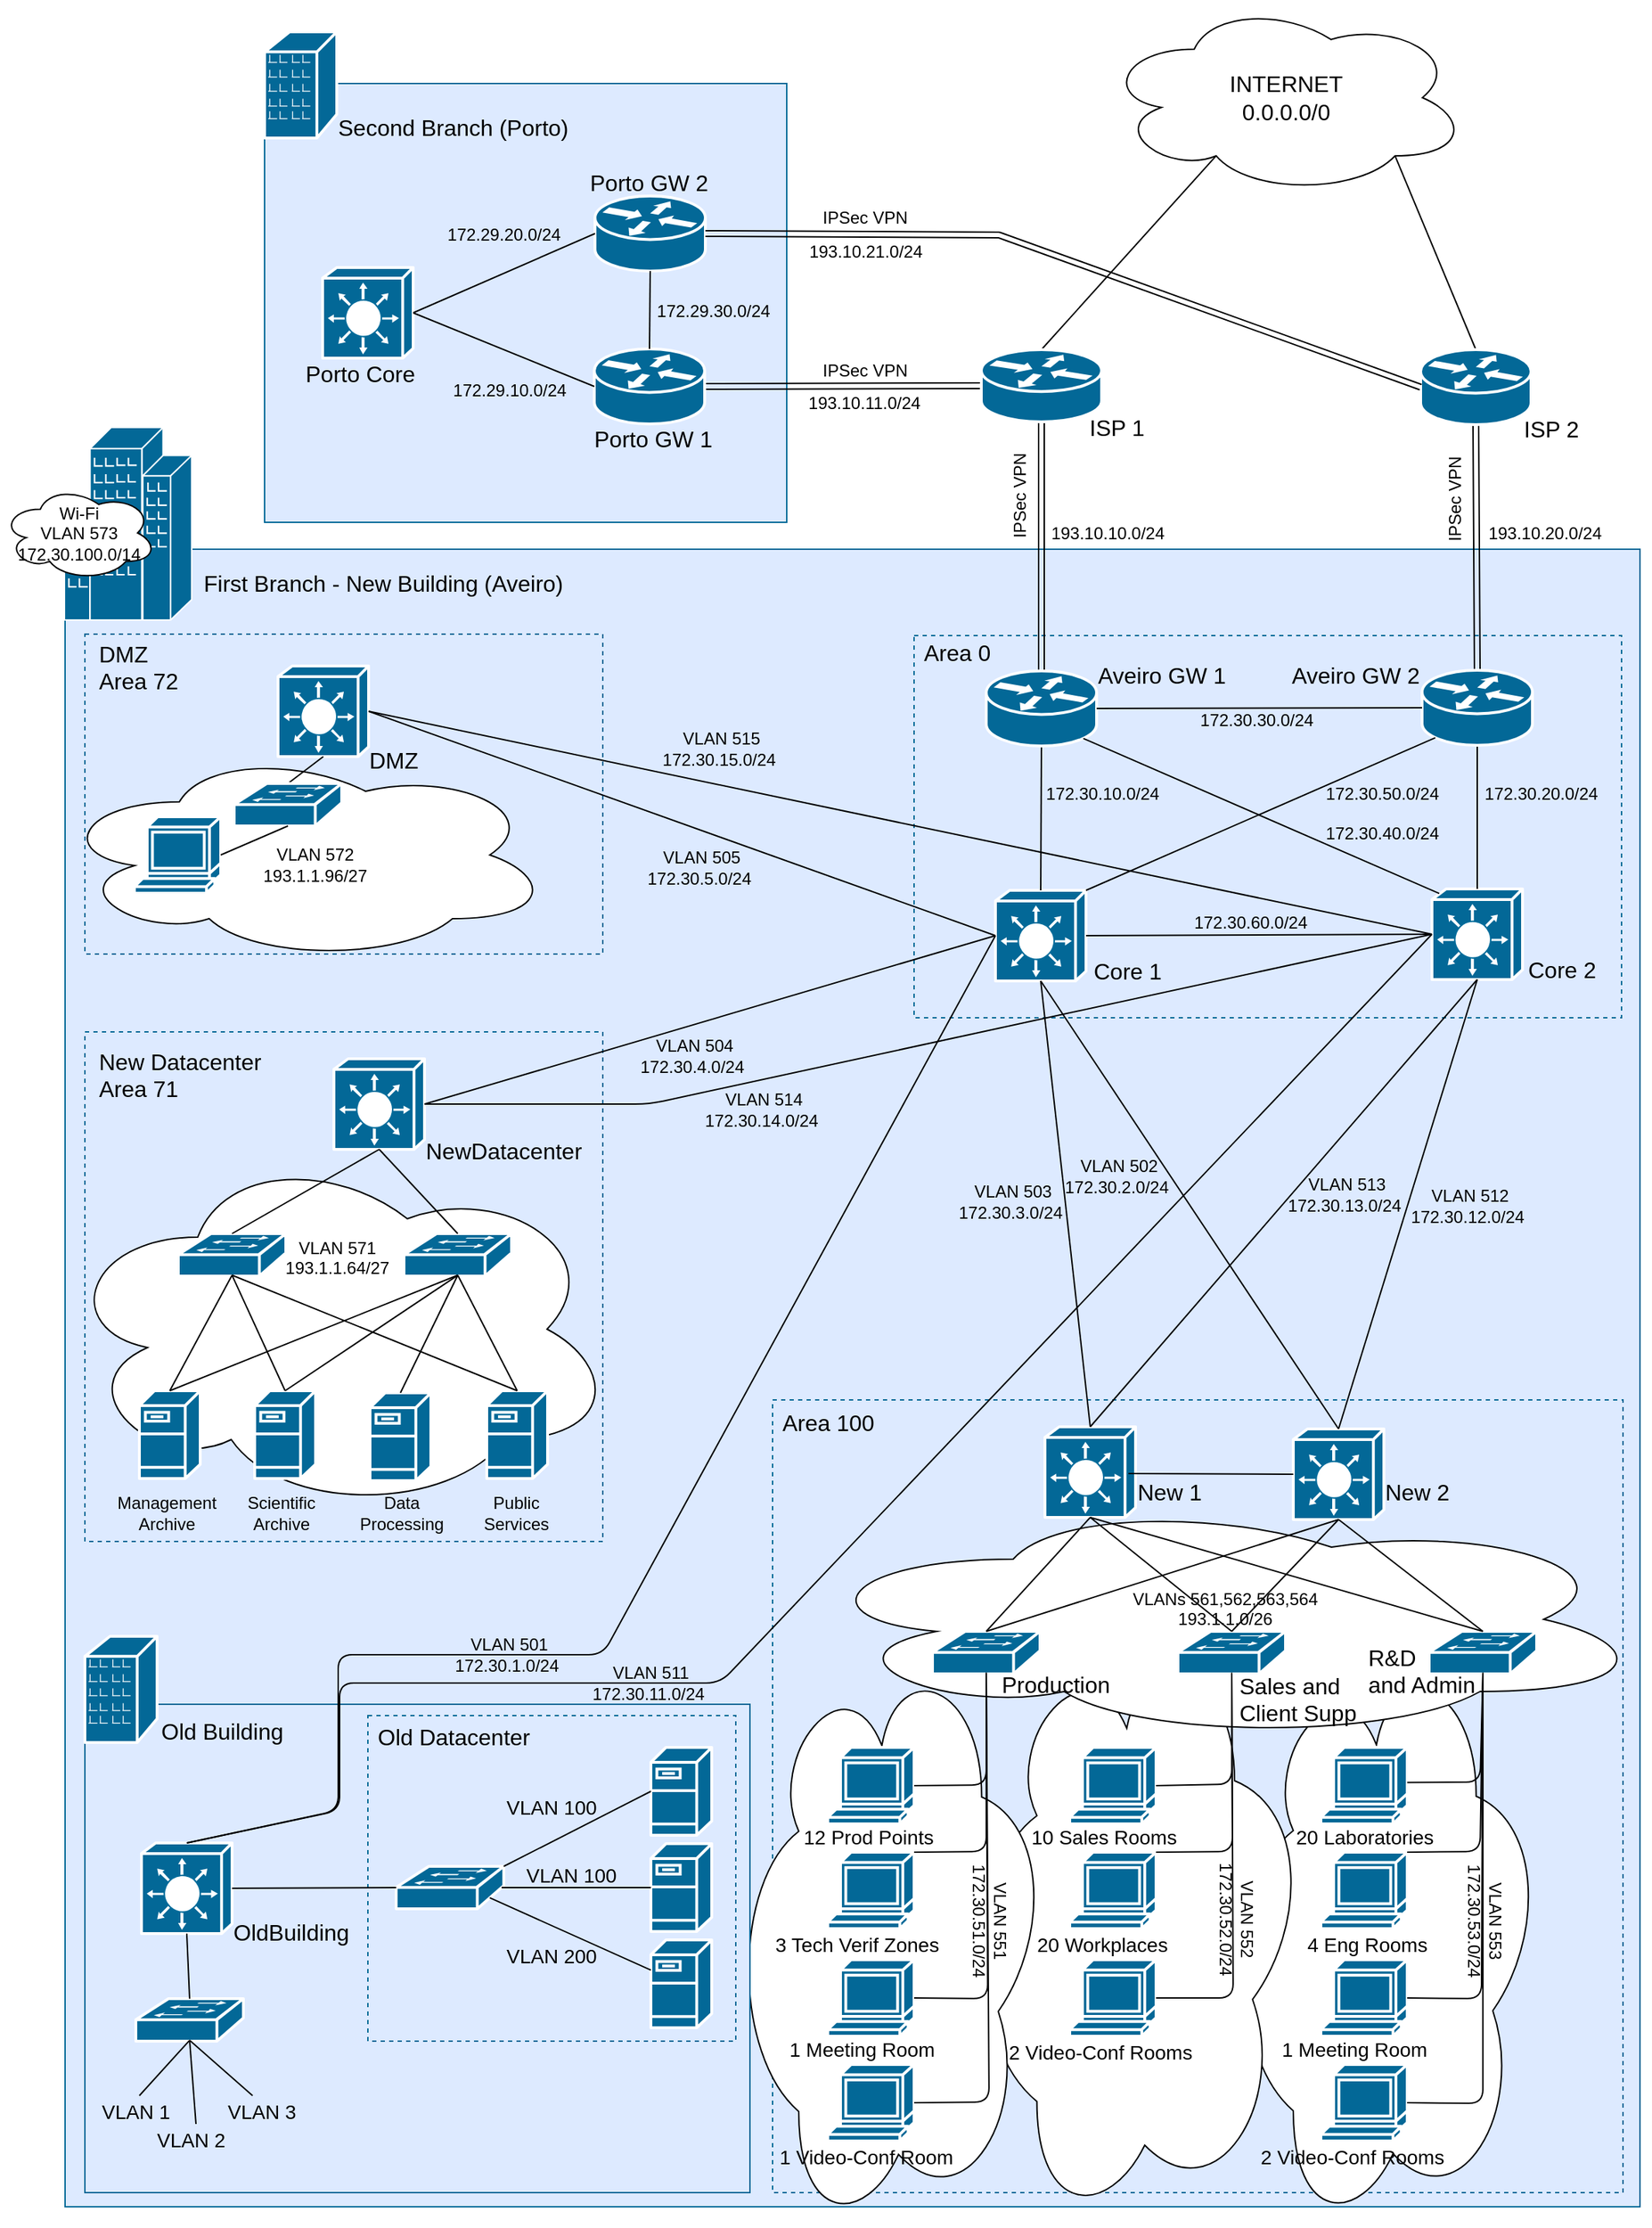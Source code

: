 <mxfile version="10.6.5" type="device"><diagram name="Page-1" id="c37626ed-c26b-45fb-9056-f9ebc6bb27b6"><mxGraphModel dx="1167" dy="549" grid="1" gridSize="10" guides="1" tooltips="1" connect="1" arrows="1" fold="1" page="1" pageScale="1" pageWidth="1100" pageHeight="850" background="#ffffff" math="0" shadow="0"><root><mxCell id="0"/><mxCell id="1" parent="0"/><mxCell id="kVq5pEJ_aaHWtTSgW_Cc-6" value="" style="rounded=0;whiteSpace=wrap;html=1;fillColor=#DDEAFF;strokeColor=#036897;" parent="1" vertex="1"><mxGeometry x="550" y="479" width="1113" height="1171" as="geometry"/></mxCell><mxCell id="olplJZu5kKz5rtG-lUbQ-50" value="" style="rounded=0;whiteSpace=wrap;html=1;strokeColor=#036897;fillColor=#DDEAFF;dashed=1;" parent="1" vertex="1"><mxGeometry x="1150" y="540" width="500" height="270" as="geometry"/></mxCell><mxCell id="olplJZu5kKz5rtG-lUbQ-46" value="" style="rounded=0;whiteSpace=wrap;html=1;strokeColor=#036897;fillColor=#DDEAFF;dashed=1;" parent="1" vertex="1"><mxGeometry x="1050" y="1080" width="601" height="560" as="geometry"/></mxCell><mxCell id="UlvxCTn9TR-i-O6Fv0yl-1" value="" style="rounded=0;whiteSpace=wrap;html=1;strokeColor=#036897;fillColor=#DDEAFF;dashed=1;" parent="1" vertex="1"><mxGeometry x="564" y="820" width="366" height="360" as="geometry"/></mxCell><mxCell id="olplJZu5kKz5rtG-lUbQ-41" value="&lt;span&gt;VLAN 571&lt;br&gt;&lt;/span&gt;&lt;span&gt;193.1.1.64/27&lt;br&gt;&lt;/span&gt;&lt;span&gt;&lt;br&gt;&lt;br&gt;&lt;br&gt;&lt;br&gt;&lt;br&gt;&lt;br&gt;&lt;br&gt;&lt;/span&gt;" style="ellipse;shape=cloud;whiteSpace=wrap;html=1;" parent="1" vertex="1"><mxGeometry x="545" y="900" width="395" height="260" as="geometry"/></mxCell><mxCell id="olplJZu5kKz5rtG-lUbQ-38" value="&lt;span&gt;VLAN 553&amp;nbsp; &amp;nbsp; &amp;nbsp; &amp;nbsp;&amp;nbsp;&lt;br&gt;172.30.53.0/24&amp;nbsp; &amp;nbsp; &amp;nbsp; &amp;nbsp;&amp;nbsp;&lt;br&gt;&lt;br&gt;&lt;br&gt;&lt;br&gt;&lt;br&gt;&lt;br&gt;&lt;br&gt;&lt;br&gt;&lt;br&gt;&amp;nbsp;&lt;/span&gt;" style="ellipse;shape=cloud;whiteSpace=wrap;html=1;rotation=90;" parent="1" vertex="1"><mxGeometry x="1286.5" y="1343.5" width="404" height="235" as="geometry"/></mxCell><mxCell id="olplJZu5kKz5rtG-lUbQ-35" value="&lt;span&gt;VLAN 552&amp;nbsp; &amp;nbsp;&lt;br&gt;172.30.52.0/24&amp;nbsp; &amp;nbsp;&lt;br&gt;&lt;br&gt;&lt;br&gt;&lt;br&gt;&lt;br&gt;&lt;br&gt;&lt;br&gt;&lt;br&gt;&lt;br&gt;&amp;nbsp;&lt;/span&gt;" style="ellipse;shape=cloud;whiteSpace=wrap;html=1;rotation=90;" parent="1" vertex="1"><mxGeometry x="1107" y="1325" width="412" height="254" as="geometry"/></mxCell><mxCell id="olplJZu5kKz5rtG-lUbQ-29" value="&lt;span&gt;VLAN 551&amp;nbsp; &amp;nbsp; &amp;nbsp; &amp;nbsp;&amp;nbsp;&lt;br&gt;172.30.51.0/24&amp;nbsp; &amp;nbsp; &amp;nbsp; &amp;nbsp;&amp;nbsp;&lt;br&gt;&lt;br&gt;&lt;br&gt;&lt;br&gt;&lt;br&gt;&lt;br&gt;&lt;br&gt;&lt;br&gt;&lt;br&gt;&amp;nbsp;&lt;/span&gt;" style="ellipse;shape=cloud;whiteSpace=wrap;html=1;rotation=90;" parent="1" vertex="1"><mxGeometry x="937" y="1344" width="404" height="235" as="geometry"/></mxCell><mxCell id="olplJZu5kKz5rtG-lUbQ-33" value="&lt;span&gt;VLANs 561,562,563,564&lt;br&gt;&lt;/span&gt;&lt;span&gt;193.1.1.0&lt;/span&gt;&lt;span&gt;/26&lt;br&gt;&lt;/span&gt;&lt;span&gt;&lt;br&gt;&lt;/span&gt;" style="ellipse;shape=cloud;whiteSpace=wrap;html=1;" parent="1" vertex="1"><mxGeometry x="1070" y="1150" width="600" height="170" as="geometry"/></mxCell><mxCell id="kVq5pEJ_aaHWtTSgW_Cc-14" value="" style="rounded=0;whiteSpace=wrap;html=1;fillColor=#DDEAFF;strokeColor=#036897;" parent="1" vertex="1"><mxGeometry x="564" y="1295" width="470" height="345" as="geometry"/></mxCell><mxCell id="kVq5pEJ_aaHWtTSgW_Cc-26" value="" style="rounded=0;whiteSpace=wrap;html=1;strokeColor=#036897;fillColor=#DDEAFF;dashed=1;" parent="1" vertex="1"><mxGeometry x="764" y="1303" width="260" height="230" as="geometry"/></mxCell><mxCell id="kVq5pEJ_aaHWtTSgW_Cc-1" value="" style="shape=mxgraph.cisco.switches.layer_3_switch;html=1;dashed=0;fillColor=#036897;strokeColor=#ffffff;strokeWidth=2;verticalLabelPosition=bottom;verticalAlign=top;align=center;outlineConnect=0;" parent="1" vertex="1"><mxGeometry x="1207.5" y="720" width="64" height="64" as="geometry"/></mxCell><mxCell id="kVq5pEJ_aaHWtTSgW_Cc-2" value="&lt;font style=&quot;font-size: 16px&quot;&gt;Core 1&lt;br&gt;&lt;/font&gt;" style="text;html=1;resizable=0;points=[];autosize=1;align=left;verticalAlign=top;spacingTop=-4;" parent="1" vertex="1"><mxGeometry x="1274.5" y="765" width="60" height="20" as="geometry"/></mxCell><mxCell id="kVq5pEJ_aaHWtTSgW_Cc-3" value="" style="shape=mxgraph.cisco.switches.layer_3_switch;html=1;dashed=0;fillColor=#036897;strokeColor=#ffffff;strokeWidth=2;verticalLabelPosition=bottom;verticalAlign=top;align=center;outlineConnect=0;" parent="1" vertex="1"><mxGeometry x="1516" y="719" width="64" height="64" as="geometry"/></mxCell><mxCell id="kVq5pEJ_aaHWtTSgW_Cc-4" value="&lt;font style=&quot;font-size: 16px&quot;&gt;Core 2&lt;/font&gt;" style="text;html=1;resizable=0;points=[];autosize=1;align=left;verticalAlign=top;spacingTop=-4;" parent="1" vertex="1"><mxGeometry x="1582" y="764" width="60" height="20" as="geometry"/></mxCell><mxCell id="kVq5pEJ_aaHWtTSgW_Cc-5" value="" style="shape=mxgraph.cisco.buildings.generic_building;html=1;dashed=0;fillColor=#036897;strokeColor=#ffffff;strokeWidth=2;verticalLabelPosition=bottom;verticalAlign=top;align=center;outlineConnect=0;" parent="1" vertex="1"><mxGeometry x="549.5" y="393" width="90" height="136" as="geometry"/></mxCell><mxCell id="kVq5pEJ_aaHWtTSgW_Cc-8" value="&lt;font style=&quot;font-size: 16px&quot;&gt;First Branch - New Building (Aveiro)&lt;/font&gt;" style="text;html=1;resizable=0;points=[];autosize=1;align=left;verticalAlign=top;spacingTop=-4;" parent="1" vertex="1"><mxGeometry x="645.5" y="491" width="270" height="20" as="geometry"/></mxCell><mxCell id="kVq5pEJ_aaHWtTSgW_Cc-9" value="" style="rounded=0;whiteSpace=wrap;html=1;fillColor=#DDEAFF;strokeColor=#036897;" parent="1" vertex="1"><mxGeometry x="691" y="150" width="369" height="310" as="geometry"/></mxCell><mxCell id="kVq5pEJ_aaHWtTSgW_Cc-11" value="&lt;font style=&quot;font-size: 16px&quot;&gt;Second Branch (Porto)&lt;br&gt;&lt;/font&gt;" style="text;html=1;resizable=0;points=[];autosize=1;align=left;verticalAlign=top;spacingTop=-4;" parent="1" vertex="1"><mxGeometry x="741" y="168.5" width="180" height="20" as="geometry"/></mxCell><mxCell id="kVq5pEJ_aaHWtTSgW_Cc-12" value="" style="shape=mxgraph.cisco.buildings.branch_office;html=1;dashed=0;fillColor=#036897;strokeColor=#ffffff;strokeWidth=2;verticalLabelPosition=bottom;verticalAlign=top;align=center;outlineConnect=0;" parent="1" vertex="1"><mxGeometry x="564" y="1247" width="51" height="75" as="geometry"/></mxCell><mxCell id="kVq5pEJ_aaHWtTSgW_Cc-15" value="" style="shape=mxgraph.cisco.buildings.branch_office;html=1;dashed=0;fillColor=#036897;strokeColor=#ffffff;strokeWidth=2;verticalLabelPosition=bottom;verticalAlign=top;align=center;outlineConnect=0;" parent="1" vertex="1"><mxGeometry x="691" y="113.5" width="51" height="75" as="geometry"/></mxCell><mxCell id="kVq5pEJ_aaHWtTSgW_Cc-16" value="&lt;font style=&quot;font-size: 16px&quot;&gt;Old Building&lt;/font&gt;" style="text;html=1;resizable=0;points=[];autosize=1;align=left;verticalAlign=top;spacingTop=-4;" parent="1" vertex="1"><mxGeometry x="616" y="1302" width="100" height="20" as="geometry"/></mxCell><mxCell id="kVq5pEJ_aaHWtTSgW_Cc-17" value="" style="shape=mxgraph.cisco.switches.layer_3_switch;html=1;dashed=0;fillColor=#036897;strokeColor=#ffffff;strokeWidth=2;verticalLabelPosition=bottom;verticalAlign=top;align=center;outlineConnect=0;" parent="1" vertex="1"><mxGeometry x="604" y="1393" width="64" height="64" as="geometry"/></mxCell><mxCell id="kVq5pEJ_aaHWtTSgW_Cc-18" value="&lt;font style=&quot;font-size: 16px&quot;&gt;OldBuilding&lt;br&gt;&lt;/font&gt;" style="text;html=1;resizable=0;points=[];autosize=1;align=left;verticalAlign=top;spacingTop=-4;" parent="1" vertex="1"><mxGeometry x="666.5" y="1443.5" width="100" height="20" as="geometry"/></mxCell><mxCell id="kVq5pEJ_aaHWtTSgW_Cc-20" value="" style="shape=mxgraph.cisco.switches.workgroup_switch;html=1;dashed=0;fillColor=#036897;strokeColor=#ffffff;strokeWidth=2;verticalLabelPosition=bottom;verticalAlign=top;align=center;outlineConnect=0;" parent="1" vertex="1"><mxGeometry x="600" y="1503" width="76" height="30" as="geometry"/></mxCell><mxCell id="kVq5pEJ_aaHWtTSgW_Cc-21" value="" style="shape=mxgraph.cisco.switches.workgroup_switch;html=1;dashed=0;fillColor=#036897;strokeColor=#ffffff;strokeWidth=2;verticalLabelPosition=bottom;verticalAlign=top;align=center;outlineConnect=0;" parent="1" vertex="1"><mxGeometry x="784" y="1409.5" width="76" height="30" as="geometry"/></mxCell><mxCell id="kVq5pEJ_aaHWtTSgW_Cc-22" value="" style="shape=mxgraph.cisco.servers.fileserver;html=1;dashed=0;fillColor=#036897;strokeColor=#ffffff;strokeWidth=2;verticalLabelPosition=bottom;verticalAlign=top;align=center;outlineConnect=0;" parent="1" vertex="1"><mxGeometry x="964" y="1325.5" width="43" height="62" as="geometry"/></mxCell><mxCell id="kVq5pEJ_aaHWtTSgW_Cc-23" value="" style="shape=mxgraph.cisco.servers.fileserver;html=1;dashed=0;fillColor=#036897;strokeColor=#ffffff;strokeWidth=2;verticalLabelPosition=bottom;verticalAlign=top;align=center;outlineConnect=0;" parent="1" vertex="1"><mxGeometry x="964" y="1393.5" width="43" height="62" as="geometry"/></mxCell><mxCell id="kVq5pEJ_aaHWtTSgW_Cc-24" value="" style="shape=mxgraph.cisco.servers.fileserver;html=1;dashed=0;fillColor=#036897;strokeColor=#ffffff;strokeWidth=2;verticalLabelPosition=bottom;verticalAlign=top;align=center;outlineConnect=0;" parent="1" vertex="1"><mxGeometry x="964" y="1461.5" width="43" height="62" as="geometry"/></mxCell><mxCell id="kVq5pEJ_aaHWtTSgW_Cc-27" value="&lt;font style=&quot;font-size: 16px&quot;&gt;Old Datacenter&lt;/font&gt;" style="text;html=1;resizable=0;points=[];autosize=1;align=left;verticalAlign=top;spacingTop=-4;" parent="1" vertex="1"><mxGeometry x="769" y="1305.5" width="120" height="20" as="geometry"/></mxCell><mxCell id="kVq5pEJ_aaHWtTSgW_Cc-28" value="" style="endArrow=none;html=1;exitX=0.87;exitY=0.74;exitDx=0;exitDy=0;exitPerimeter=0;" parent="1" source="kVq5pEJ_aaHWtTSgW_Cc-21" target="kVq5pEJ_aaHWtTSgW_Cc-24" edge="1"><mxGeometry width="50" height="50" relative="1" as="geometry"><mxPoint x="814" y="1513" as="sourcePoint"/><mxPoint x="864" y="1463" as="targetPoint"/></mxGeometry></mxCell><mxCell id="kVq5pEJ_aaHWtTSgW_Cc-29" value="" style="endArrow=none;html=1;exitX=0.98;exitY=0.5;exitDx=0;exitDy=0;exitPerimeter=0;entryX=0;entryY=0.5;entryDx=0;entryDy=0;entryPerimeter=0;" parent="1" source="kVq5pEJ_aaHWtTSgW_Cc-21" target="kVq5pEJ_aaHWtTSgW_Cc-23" edge="1"><mxGeometry width="50" height="50" relative="1" as="geometry"><mxPoint x="860.2" y="1441.6" as="sourcePoint"/><mxPoint x="974" y="1492.823" as="targetPoint"/></mxGeometry></mxCell><mxCell id="kVq5pEJ_aaHWtTSgW_Cc-30" value="" style="endArrow=none;html=1;exitX=1;exitY=0;exitDx=0;exitDy=0;exitPerimeter=0;entryX=0;entryY=0.5;entryDx=0;entryDy=0;entryPerimeter=0;" parent="1" source="kVq5pEJ_aaHWtTSgW_Cc-21" target="kVq5pEJ_aaHWtTSgW_Cc-22" edge="1"><mxGeometry width="50" height="50" relative="1" as="geometry"><mxPoint x="868.6" y="1434.4" as="sourcePoint"/><mxPoint x="974.2" y="1434.4" as="targetPoint"/></mxGeometry></mxCell><mxCell id="kVq5pEJ_aaHWtTSgW_Cc-31" value="" style="endArrow=none;html=1;entryX=0;entryY=0.5;entryDx=0;entryDy=0;exitX=0.5;exitY=0.98;exitDx=0;exitDy=0;exitPerimeter=0;" parent="1" source="kVq5pEJ_aaHWtTSgW_Cc-20" target="kVq5pEJ_aaHWtTSgW_Cc-32" edge="1"><mxGeometry width="50" height="50" relative="1" as="geometry"><mxPoint x="859.857" y="1441.429" as="sourcePoint"/><mxPoint x="974" y="1492.82" as="targetPoint"/></mxGeometry></mxCell><mxCell id="kVq5pEJ_aaHWtTSgW_Cc-32" value="" style="rounded=0;whiteSpace=wrap;html=1;dashed=1;strokeColor=none;fillColor=none;" parent="1" vertex="1"><mxGeometry x="602.5" y="1551.5" width="80" height="40" as="geometry"/></mxCell><mxCell id="kVq5pEJ_aaHWtTSgW_Cc-33" value="" style="endArrow=none;html=1;exitX=0.5;exitY=0.98;exitDx=0;exitDy=0;exitPerimeter=0;entryX=0.5;entryY=1;entryDx=0;entryDy=0;" parent="1" source="kVq5pEJ_aaHWtTSgW_Cc-20" target="kVq5pEJ_aaHWtTSgW_Cc-32" edge="1"><mxGeometry width="50" height="50" relative="1" as="geometry"><mxPoint x="647.857" y="1542.571" as="sourcePoint"/><mxPoint x="603.857" y="1603.143" as="targetPoint"/></mxGeometry></mxCell><mxCell id="kVq5pEJ_aaHWtTSgW_Cc-34" value="" style="endArrow=none;html=1;exitX=0.5;exitY=0.98;exitDx=0;exitDy=0;exitPerimeter=0;entryX=1;entryY=0.5;entryDx=0;entryDy=0;" parent="1" source="kVq5pEJ_aaHWtTSgW_Cc-20" target="kVq5pEJ_aaHWtTSgW_Cc-32" edge="1"><mxGeometry width="50" height="50" relative="1" as="geometry"><mxPoint x="648" y="1542.444" as="sourcePoint"/><mxPoint x="644.111" y="1623" as="targetPoint"/></mxGeometry></mxCell><mxCell id="kVq5pEJ_aaHWtTSgW_Cc-35" value="&lt;font style=&quot;font-size: 14px&quot;&gt;VLAN 2&lt;/font&gt;" style="text;html=1;resizable=0;points=[];autosize=1;align=left;verticalAlign=top;spacingTop=-4;" parent="1" vertex="1"><mxGeometry x="612.5" y="1591.5" width="60" height="10" as="geometry"/></mxCell><mxCell id="kVq5pEJ_aaHWtTSgW_Cc-36" value="&lt;font style=&quot;font-size: 14px&quot;&gt;VLAN 1&lt;/font&gt;" style="text;html=1;resizable=0;points=[];autosize=1;align=left;verticalAlign=top;spacingTop=-4;" parent="1" vertex="1"><mxGeometry x="574" y="1571.5" width="60" height="10" as="geometry"/></mxCell><mxCell id="kVq5pEJ_aaHWtTSgW_Cc-37" value="&lt;font style=&quot;font-size: 14px&quot;&gt;VLAN 3&lt;/font&gt;" style="text;html=1;resizable=0;points=[];autosize=1;align=left;verticalAlign=top;spacingTop=-4;" parent="1" vertex="1"><mxGeometry x="662.5" y="1571.5" width="60" height="10" as="geometry"/></mxCell><mxCell id="kVq5pEJ_aaHWtTSgW_Cc-39" value="&lt;font style=&quot;font-size: 14px&quot;&gt;VLAN 100&lt;/font&gt;" style="text;html=1;resizable=0;points=[];autosize=1;align=left;verticalAlign=top;spacingTop=-4;" parent="1" vertex="1"><mxGeometry x="860" y="1356.5" width="80" height="10" as="geometry"/></mxCell><mxCell id="kVq5pEJ_aaHWtTSgW_Cc-40" value="&lt;font style=&quot;font-size: 14px&quot;&gt;VLAN 200&lt;/font&gt;" style="text;html=1;resizable=0;points=[];autosize=1;align=left;verticalAlign=top;spacingTop=-4;" parent="1" vertex="1"><mxGeometry x="860" y="1461.5" width="80" height="10" as="geometry"/></mxCell><mxCell id="kVq5pEJ_aaHWtTSgW_Cc-41" value="&lt;font style=&quot;font-size: 14px&quot;&gt;VLAN 100&lt;/font&gt;" style="text;html=1;resizable=0;points=[];autosize=1;align=left;verticalAlign=top;spacingTop=-4;" parent="1" vertex="1"><mxGeometry x="874" y="1404.5" width="80" height="10" as="geometry"/></mxCell><mxCell id="UlvxCTn9TR-i-O6Fv0yl-2" value="&lt;font style=&quot;font-size: 16px&quot;&gt;New Datacenter&lt;br&gt;Area 71&lt;br&gt;&lt;/font&gt;" style="text;html=1;resizable=0;points=[];autosize=1;align=left;verticalAlign=top;spacingTop=-4;" parent="1" vertex="1"><mxGeometry x="571.5" y="829" width="130" height="30" as="geometry"/></mxCell><mxCell id="UlvxCTn9TR-i-O6Fv0yl-3" value="" style="endArrow=none;html=1;exitX=0.5;exitY=1;exitDx=0;exitDy=0;exitPerimeter=0;entryX=0.5;entryY=0;entryDx=0;entryDy=0;entryPerimeter=0;" parent="1" source="kVq5pEJ_aaHWtTSgW_Cc-17" target="kVq5pEJ_aaHWtTSgW_Cc-20" edge="1"><mxGeometry width="50" height="50" relative="1" as="geometry"><mxPoint x="648.345" y="1542.19" as="sourcePoint"/><mxPoint x="692.483" y="1581.5" as="targetPoint"/></mxGeometry></mxCell><mxCell id="UlvxCTn9TR-i-O6Fv0yl-5" value="" style="endArrow=none;html=1;exitX=1;exitY=0.5;exitDx=0;exitDy=0;exitPerimeter=0;entryX=0;entryY=0.5;entryDx=0;entryDy=0;entryPerimeter=0;" parent="1" source="kVq5pEJ_aaHWtTSgW_Cc-17" target="kVq5pEJ_aaHWtTSgW_Cc-21" edge="1"><mxGeometry width="50" height="50" relative="1" as="geometry"><mxPoint x="640.759" y="1464.259" as="sourcePoint"/><mxPoint x="648.345" y="1513.224" as="targetPoint"/></mxGeometry></mxCell><mxCell id="UlvxCTn9TR-i-O6Fv0yl-7" value="" style="rounded=0;whiteSpace=wrap;html=1;strokeColor=#036897;fillColor=#DDEAFF;dashed=1;" parent="1" vertex="1"><mxGeometry x="564" y="539" width="366" height="226" as="geometry"/></mxCell><mxCell id="UlvxCTn9TR-i-O6Fv0yl-8" value="&lt;font style=&quot;font-size: 16px&quot;&gt;DMZ&lt;br&gt;Area 72&lt;br&gt;&lt;/font&gt;" style="text;html=1;resizable=0;points=[];autosize=1;align=left;verticalAlign=top;spacingTop=-4;" parent="1" vertex="1"><mxGeometry x="571.5" y="541" width="70" height="30" as="geometry"/></mxCell><mxCell id="UlvxCTn9TR-i-O6Fv0yl-9" value="" style="shape=mxgraph.cisco.switches.layer_3_switch;html=1;dashed=0;fillColor=#036897;strokeColor=#ffffff;strokeWidth=2;verticalLabelPosition=bottom;verticalAlign=top;align=center;outlineConnect=0;" parent="1" vertex="1"><mxGeometry x="700.5" y="561.5" width="64" height="64" as="geometry"/></mxCell><mxCell id="UlvxCTn9TR-i-O6Fv0yl-10" value="&lt;font style=&quot;font-size: 16px&quot;&gt;DMZ&lt;/font&gt;" style="text;html=1;resizable=0;points=[];autosize=1;align=left;verticalAlign=top;spacingTop=-4;" parent="1" vertex="1"><mxGeometry x="762.5" y="615.5" width="50" height="20" as="geometry"/></mxCell><mxCell id="UlvxCTn9TR-i-O6Fv0yl-11" value="" style="shape=mxgraph.cisco.switches.layer_3_switch;html=1;dashed=0;fillColor=#036897;strokeColor=#ffffff;strokeWidth=2;verticalLabelPosition=bottom;verticalAlign=top;align=center;outlineConnect=0;" parent="1" vertex="1"><mxGeometry x="740" y="839" width="64" height="64" as="geometry"/></mxCell><mxCell id="UlvxCTn9TR-i-O6Fv0yl-12" value="&lt;font style=&quot;font-size: 16px&quot;&gt;NewDatacenter&lt;/font&gt;" style="text;html=1;resizable=0;points=[];autosize=1;align=left;verticalAlign=top;spacingTop=-4;" parent="1" vertex="1"><mxGeometry x="803" y="892" width="130" height="20" as="geometry"/></mxCell><mxCell id="UlvxCTn9TR-i-O6Fv0yl-13" value="" style="shape=mxgraph.cisco.switches.workgroup_switch;html=1;dashed=0;fillColor=#036897;strokeColor=#ffffff;strokeWidth=2;verticalLabelPosition=bottom;verticalAlign=top;align=center;outlineConnect=0;" parent="1" vertex="1"><mxGeometry x="1163" y="1243.5" width="76" height="30" as="geometry"/></mxCell><mxCell id="UlvxCTn9TR-i-O6Fv0yl-14" value="" style="shape=mxgraph.cisco.switches.workgroup_switch;html=1;dashed=0;fillColor=#036897;strokeColor=#ffffff;strokeWidth=2;verticalLabelPosition=bottom;verticalAlign=top;align=center;outlineConnect=0;" parent="1" vertex="1"><mxGeometry x="1336.5" y="1243.5" width="76" height="30" as="geometry"/></mxCell><mxCell id="UlvxCTn9TR-i-O6Fv0yl-15" value="" style="shape=mxgraph.cisco.switches.workgroup_switch;html=1;dashed=0;fillColor=#036897;strokeColor=#ffffff;strokeWidth=2;verticalLabelPosition=bottom;verticalAlign=top;align=center;outlineConnect=0;" parent="1" vertex="1"><mxGeometry x="1514" y="1243.5" width="76" height="30" as="geometry"/></mxCell><mxCell id="2BPqx8FqmpqRIEJLNLdF-2" value="&lt;span style=&quot;font-size: 16px&quot;&gt;ISP 1&lt;/span&gt;" style="text;html=1;resizable=0;points=[];autosize=1;align=left;verticalAlign=top;spacingTop=-4;" parent="1" vertex="1"><mxGeometry x="1272" y="381" width="50" height="20" as="geometry"/></mxCell><mxCell id="2BPqx8FqmpqRIEJLNLdF-4" value="&lt;font style=&quot;font-size: 16px&quot;&gt;ISP 2&lt;br&gt;&lt;/font&gt;" style="text;html=1;resizable=0;points=[];autosize=1;align=left;verticalAlign=top;spacingTop=-4;" parent="1" vertex="1"><mxGeometry x="1579" y="382" width="50" height="20" as="geometry"/></mxCell><mxCell id="2BPqx8FqmpqRIEJLNLdF-5" value="" style="shape=mxgraph.cisco.switches.layer_3_switch;html=1;dashed=0;fillColor=#036897;strokeColor=#ffffff;strokeWidth=2;verticalLabelPosition=bottom;verticalAlign=top;align=center;outlineConnect=0;" parent="1" vertex="1"><mxGeometry x="1242.5" y="1099" width="64" height="64" as="geometry"/></mxCell><mxCell id="2BPqx8FqmpqRIEJLNLdF-6" value="&lt;font style=&quot;font-size: 16px&quot;&gt;New 1&lt;/font&gt;" style="text;html=1;resizable=0;points=[];autosize=1;align=left;verticalAlign=top;spacingTop=-4;" parent="1" vertex="1"><mxGeometry x="1305.5" y="1133" width="60" height="20" as="geometry"/></mxCell><mxCell id="2BPqx8FqmpqRIEJLNLdF-7" value="" style="shape=mxgraph.cisco.switches.layer_3_switch;html=1;dashed=0;fillColor=#036897;strokeColor=#ffffff;strokeWidth=2;verticalLabelPosition=bottom;verticalAlign=top;align=center;outlineConnect=0;" parent="1" vertex="1"><mxGeometry x="1418" y="1100.5" width="64" height="64" as="geometry"/></mxCell><mxCell id="2BPqx8FqmpqRIEJLNLdF-8" value="&lt;font style=&quot;font-size: 16px&quot;&gt;New 2&lt;br&gt;&lt;/font&gt;" style="text;html=1;resizable=0;points=[];autosize=1;align=left;verticalAlign=top;spacingTop=-4;" parent="1" vertex="1"><mxGeometry x="1481" y="1132.5" width="60" height="20" as="geometry"/></mxCell><mxCell id="2BPqx8FqmpqRIEJLNLdF-18" value="" style="endArrow=none;html=1;exitX=1;exitY=0.5;exitDx=0;exitDy=0;exitPerimeter=0;entryX=0;entryY=0.5;entryDx=0;entryDy=0;entryPerimeter=0;" parent="1" source="UlvxCTn9TR-i-O6Fv0yl-9" target="kVq5pEJ_aaHWtTSgW_Cc-3" edge="1"><mxGeometry width="50" height="50" relative="1" as="geometry"><mxPoint x="775" y="604" as="sourcePoint"/><mxPoint x="1224" y="662" as="targetPoint"/><Array as="points"/></mxGeometry></mxCell><mxCell id="2BPqx8FqmpqRIEJLNLdF-19" value="" style="endArrow=none;html=1;exitX=0.5;exitY=1;exitDx=0;exitDy=0;exitPerimeter=0;entryX=0.5;entryY=0;entryDx=0;entryDy=0;entryPerimeter=0;shape=link;" parent="1" source="yNRQcNqDugqLkG5bYqUH-7" target="GgDHnSuIih-U6RR76hgb-9" edge="1"><mxGeometry width="50" height="50" relative="1" as="geometry"><mxPoint x="774.571" y="603.714" as="sourcePoint"/><mxPoint x="1556" y="656.571" as="targetPoint"/><Array as="points"/></mxGeometry></mxCell><mxCell id="olplJZu5kKz5rtG-lUbQ-64" value="IPSec VPN" style="text;html=1;resizable=0;points=[];align=center;verticalAlign=middle;labelBackgroundColor=#ffffff;rotation=-90;" parent="2BPqx8FqmpqRIEJLNLdF-19" vertex="1" connectable="0"><mxGeometry x="-0.474" y="2" relative="1" as="geometry"><mxPoint x="-17.5" y="6.5" as="offset"/></mxGeometry></mxCell><mxCell id="2BPqx8FqmpqRIEJLNLdF-20" value="" style="endArrow=none;html=1;entryX=0;entryY=0.5;entryDx=0;entryDy=0;entryPerimeter=0;exitX=1;exitY=0.5;exitDx=0;exitDy=0;exitPerimeter=0;" parent="1" source="UlvxCTn9TR-i-O6Fv0yl-9" target="kVq5pEJ_aaHWtTSgW_Cc-1" edge="1"><mxGeometry width="50" height="50" relative="1" as="geometry"><mxPoint x="870.286" y="1336.571" as="sourcePoint"/><mxPoint x="974.571" y="1283.714" as="targetPoint"/></mxGeometry></mxCell><mxCell id="2BPqx8FqmpqRIEJLNLdF-21" value="" style="endArrow=none;html=1;exitX=0.5;exitY=1;exitDx=0;exitDy=0;exitPerimeter=0;entryX=0.5;entryY=0;entryDx=0;entryDy=0;entryPerimeter=0;shape=link;" parent="1" source="yNRQcNqDugqLkG5bYqUH-10" target="GgDHnSuIih-U6RR76hgb-10" edge="1"><mxGeometry width="50" height="50" relative="1" as="geometry"><mxPoint x="1327.429" y="363.714" as="sourcePoint"/><mxPoint x="1223.143" y="662.286" as="targetPoint"/><Array as="points"/></mxGeometry></mxCell><mxCell id="2BPqx8FqmpqRIEJLNLdF-24" value="" style="endArrow=none;html=1;entryX=0;entryY=0.5;entryDx=0;entryDy=0;entryPerimeter=0;exitX=1;exitY=0.5;exitDx=0;exitDy=0;exitPerimeter=0;" parent="1" source="UlvxCTn9TR-i-O6Fv0yl-11" target="kVq5pEJ_aaHWtTSgW_Cc-1" edge="1"><mxGeometry width="50" height="50" relative="1" as="geometry"><mxPoint x="774.571" y="603.714" as="sourcePoint"/><mxPoint x="1223.143" y="662.286" as="targetPoint"/></mxGeometry></mxCell><mxCell id="2BPqx8FqmpqRIEJLNLdF-25" value="" style="endArrow=none;html=1;entryX=0;entryY=0.5;entryDx=0;entryDy=0;entryPerimeter=0;exitX=1;exitY=0.5;exitDx=0;exitDy=0;exitPerimeter=0;" parent="1" source="UlvxCTn9TR-i-O6Fv0yl-11" target="kVq5pEJ_aaHWtTSgW_Cc-3" edge="1"><mxGeometry width="50" height="50" relative="1" as="geometry"><mxPoint x="776" y="863.714" as="sourcePoint"/><mxPoint x="1191.714" y="693.714" as="targetPoint"/><Array as="points"><mxPoint x="963" y="871"/></Array></mxGeometry></mxCell><mxCell id="2BPqx8FqmpqRIEJLNLdF-26" value="" style="endArrow=none;html=1;entryX=0;entryY=0.5;entryDx=0;entryDy=0;entryPerimeter=0;exitX=0.5;exitY=0;exitDx=0;exitDy=0;exitPerimeter=0;" parent="1" source="kVq5pEJ_aaHWtTSgW_Cc-17" target="kVq5pEJ_aaHWtTSgW_Cc-1" edge="1"><mxGeometry width="50" height="50" relative="1" as="geometry"><mxPoint x="776.0" y="864" as="sourcePoint"/><mxPoint x="1191.714" y="694" as="targetPoint"/><Array as="points"><mxPoint x="743" y="1370"/><mxPoint x="743" y="1260"/><mxPoint x="930" y="1260"/></Array></mxGeometry></mxCell><mxCell id="2BPqx8FqmpqRIEJLNLdF-27" value="" style="endArrow=none;html=1;entryX=0;entryY=0.5;entryDx=0;entryDy=0;entryPerimeter=0;exitX=0.5;exitY=0;exitDx=0;exitDy=0;exitPerimeter=0;" parent="1" source="kVq5pEJ_aaHWtTSgW_Cc-17" target="kVq5pEJ_aaHWtTSgW_Cc-3" edge="1"><mxGeometry width="50" height="50" relative="1" as="geometry"><mxPoint x="637" y="1311" as="sourcePoint"/><mxPoint x="1213.643" y="716.429" as="targetPoint"/><Array as="points"><mxPoint x="744" y="1370"/><mxPoint x="744" y="1280"/><mxPoint x="1013" y="1280"/></Array></mxGeometry></mxCell><mxCell id="2BPqx8FqmpqRIEJLNLdF-32" value="" style="shape=mxgraph.cisco.servers.fileserver;html=1;dashed=0;fillColor=#036897;strokeColor=#ffffff;strokeWidth=2;verticalLabelPosition=bottom;verticalAlign=top;align=center;outlineConnect=0;" parent="1" vertex="1"><mxGeometry x="602.5" y="1073.5" width="43" height="62" as="geometry"/></mxCell><mxCell id="2BPqx8FqmpqRIEJLNLdF-33" value="" style="shape=mxgraph.cisco.servers.fileserver;html=1;dashed=0;fillColor=#036897;strokeColor=#ffffff;strokeWidth=2;verticalLabelPosition=bottom;verticalAlign=top;align=center;outlineConnect=0;" parent="1" vertex="1"><mxGeometry x="684" y="1073.5" width="43" height="62" as="geometry"/></mxCell><mxCell id="2BPqx8FqmpqRIEJLNLdF-34" value="" style="shape=mxgraph.cisco.servers.fileserver;html=1;dashed=0;fillColor=#036897;strokeColor=#ffffff;strokeWidth=2;verticalLabelPosition=bottom;verticalAlign=top;align=center;outlineConnect=0;" parent="1" vertex="1"><mxGeometry x="765.5" y="1075" width="43" height="62" as="geometry"/></mxCell><mxCell id="2BPqx8FqmpqRIEJLNLdF-36" value="" style="shape=mxgraph.cisco.servers.fileserver;html=1;dashed=0;fillColor=#036897;strokeColor=#ffffff;strokeWidth=2;verticalLabelPosition=bottom;verticalAlign=top;align=center;outlineConnect=0;" parent="1" vertex="1"><mxGeometry x="848" y="1073.5" width="43" height="62" as="geometry"/></mxCell><mxCell id="2BPqx8FqmpqRIEJLNLdF-37" value="" style="shape=mxgraph.cisco.switches.workgroup_switch;html=1;dashed=0;fillColor=#036897;strokeColor=#ffffff;strokeWidth=2;verticalLabelPosition=bottom;verticalAlign=top;align=center;outlineConnect=0;" parent="1" vertex="1"><mxGeometry x="630" y="962.5" width="76" height="30" as="geometry"/></mxCell><mxCell id="2BPqx8FqmpqRIEJLNLdF-38" value="" style="shape=mxgraph.cisco.switches.workgroup_switch;html=1;dashed=0;fillColor=#036897;strokeColor=#ffffff;strokeWidth=2;verticalLabelPosition=bottom;verticalAlign=top;align=center;outlineConnect=0;" parent="1" vertex="1"><mxGeometry x="789.5" y="962.5" width="76" height="30" as="geometry"/></mxCell><mxCell id="2BPqx8FqmpqRIEJLNLdF-39" value="" style="endArrow=none;html=1;exitX=0.5;exitY=0.98;exitDx=0;exitDy=0;exitPerimeter=0;entryX=0.5;entryY=0;entryDx=0;entryDy=0;entryPerimeter=0;" parent="1" source="2BPqx8FqmpqRIEJLNLdF-37" target="2BPqx8FqmpqRIEJLNLdF-32" edge="1"><mxGeometry width="50" height="50" relative="1" as="geometry"><mxPoint x="677.667" y="1377.5" as="sourcePoint"/><mxPoint x="794.333" y="1376.667" as="targetPoint"/></mxGeometry></mxCell><mxCell id="2BPqx8FqmpqRIEJLNLdF-40" value="" style="endArrow=none;html=1;exitX=0.5;exitY=0.98;exitDx=0;exitDy=0;exitPerimeter=0;entryX=0.5;entryY=0;entryDx=0;entryDy=0;entryPerimeter=0;" parent="1" source="2BPqx8FqmpqRIEJLNLdF-37" target="2BPqx8FqmpqRIEJLNLdF-33" edge="1"><mxGeometry width="50" height="50" relative="1" as="geometry"><mxPoint x="677.667" y="1001.667" as="sourcePoint"/><mxPoint x="634.333" y="1083.333" as="targetPoint"/></mxGeometry></mxCell><mxCell id="2BPqx8FqmpqRIEJLNLdF-42" value="" style="endArrow=none;html=1;entryX=0.5;entryY=0;entryDx=0;entryDy=0;entryPerimeter=0;exitX=0.5;exitY=0.98;exitDx=0;exitDy=0;exitPerimeter=0;" parent="1" source="2BPqx8FqmpqRIEJLNLdF-37" target="2BPqx8FqmpqRIEJLNLdF-36" edge="1"><mxGeometry width="50" height="50" relative="1" as="geometry"><mxPoint x="673" y="992.5" as="sourcePoint"/><mxPoint x="725.167" y="1093.333" as="targetPoint"/></mxGeometry></mxCell><mxCell id="2BPqx8FqmpqRIEJLNLdF-47" value="" style="endArrow=none;html=1;entryX=0.5;entryY=0;entryDx=0;entryDy=0;entryPerimeter=0;exitX=0.5;exitY=0.98;exitDx=0;exitDy=0;exitPerimeter=0;" parent="1" source="2BPqx8FqmpqRIEJLNLdF-38" target="2BPqx8FqmpqRIEJLNLdF-36" edge="1"><mxGeometry width="50" height="50" relative="1" as="geometry"><mxPoint x="677.667" y="1001.667" as="sourcePoint"/><mxPoint x="879.333" y="1083.333" as="targetPoint"/></mxGeometry></mxCell><mxCell id="2BPqx8FqmpqRIEJLNLdF-48" value="" style="endArrow=none;html=1;entryX=0.5;entryY=0;entryDx=0;entryDy=0;entryPerimeter=0;exitX=0.5;exitY=0.98;exitDx=0;exitDy=0;exitPerimeter=0;" parent="1" source="2BPqx8FqmpqRIEJLNLdF-38" target="2BPqx8FqmpqRIEJLNLdF-34" edge="1"><mxGeometry width="50" height="50" relative="1" as="geometry"><mxPoint x="837.667" y="1001.667" as="sourcePoint"/><mxPoint x="879.333" y="1083.333" as="targetPoint"/></mxGeometry></mxCell><mxCell id="2BPqx8FqmpqRIEJLNLdF-49" value="" style="endArrow=none;html=1;entryX=0.5;entryY=0;entryDx=0;entryDy=0;entryPerimeter=0;exitX=0.5;exitY=0.98;exitDx=0;exitDy=0;exitPerimeter=0;" parent="1" source="2BPqx8FqmpqRIEJLNLdF-38" target="2BPqx8FqmpqRIEJLNLdF-33" edge="1"><mxGeometry width="50" height="50" relative="1" as="geometry"><mxPoint x="837.667" y="1001.667" as="sourcePoint"/><mxPoint x="796.833" y="1085" as="targetPoint"/></mxGeometry></mxCell><mxCell id="2BPqx8FqmpqRIEJLNLdF-50" value="" style="endArrow=none;html=1;entryX=0.5;entryY=0;entryDx=0;entryDy=0;entryPerimeter=0;exitX=0.5;exitY=0.98;exitDx=0;exitDy=0;exitPerimeter=0;" parent="1" source="2BPqx8FqmpqRIEJLNLdF-38" target="2BPqx8FqmpqRIEJLNLdF-32" edge="1"><mxGeometry width="50" height="50" relative="1" as="geometry"><mxPoint x="837.667" y="1001.667" as="sourcePoint"/><mxPoint x="715.167" y="1083.333" as="targetPoint"/></mxGeometry></mxCell><mxCell id="2BPqx8FqmpqRIEJLNLdF-51" value="" style="endArrow=none;html=1;entryX=0.5;entryY=0;entryDx=0;entryDy=0;entryPerimeter=0;exitX=0.5;exitY=1;exitDx=0;exitDy=0;exitPerimeter=0;" parent="1" source="UlvxCTn9TR-i-O6Fv0yl-11" target="2BPqx8FqmpqRIEJLNLdF-37" edge="1"><mxGeometry width="50" height="50" relative="1" as="geometry"><mxPoint x="847.667" y="1069.167" as="sourcePoint"/><mxPoint x="725.167" y="1150.833" as="targetPoint"/></mxGeometry></mxCell><mxCell id="2BPqx8FqmpqRIEJLNLdF-52" value="" style="endArrow=none;html=1;entryX=0.5;entryY=0;entryDx=0;entryDy=0;entryPerimeter=0;exitX=0.5;exitY=1;exitDx=0;exitDy=0;exitPerimeter=0;" parent="1" source="UlvxCTn9TR-i-O6Fv0yl-11" target="2BPqx8FqmpqRIEJLNLdF-38" edge="1"><mxGeometry width="50" height="50" relative="1" as="geometry"><mxPoint x="781.833" y="913.333" as="sourcePoint"/><mxPoint x="677.667" y="1030" as="targetPoint"/></mxGeometry></mxCell><mxCell id="2BPqx8FqmpqRIEJLNLdF-55" value="" style="endArrow=none;html=1;entryX=0.5;entryY=0;entryDx=0;entryDy=0;entryPerimeter=0;exitX=0.5;exitY=1;exitDx=0;exitDy=0;exitPerimeter=0;" parent="1" source="kVq5pEJ_aaHWtTSgW_Cc-3" target="2BPqx8FqmpqRIEJLNLdF-7" edge="1"><mxGeometry width="50" height="50" relative="1" as="geometry"><mxPoint x="781.714" y="912.571" as="sourcePoint"/><mxPoint x="837.429" y="1029.714" as="targetPoint"/></mxGeometry></mxCell><mxCell id="2BPqx8FqmpqRIEJLNLdF-56" value="" style="endArrow=none;html=1;entryX=0.5;entryY=0;entryDx=0;entryDy=0;entryPerimeter=0;exitX=0.5;exitY=1;exitDx=0;exitDy=0;exitPerimeter=0;" parent="1" source="kVq5pEJ_aaHWtTSgW_Cc-1" target="2BPqx8FqmpqRIEJLNLdF-7" edge="1"><mxGeometry width="50" height="50" relative="1" as="geometry"><mxPoint x="1556" y="721.143" as="sourcePoint"/><mxPoint x="1460.286" y="1108.286" as="targetPoint"/></mxGeometry></mxCell><mxCell id="2BPqx8FqmpqRIEJLNLdF-57" value="" style="endArrow=none;html=1;entryX=0.5;entryY=0;entryDx=0;entryDy=0;entryPerimeter=0;exitX=0.5;exitY=1;exitDx=0;exitDy=0;exitPerimeter=0;" parent="1" source="kVq5pEJ_aaHWtTSgW_Cc-1" target="2BPqx8FqmpqRIEJLNLdF-5" edge="1"><mxGeometry width="50" height="50" relative="1" as="geometry"><mxPoint x="1223.143" y="725.429" as="sourcePoint"/><mxPoint x="1460.286" y="1108.286" as="targetPoint"/></mxGeometry></mxCell><mxCell id="2BPqx8FqmpqRIEJLNLdF-58" value="" style="endArrow=none;html=1;entryX=0.5;entryY=0;entryDx=0;entryDy=0;entryPerimeter=0;exitX=0.5;exitY=1;exitDx=0;exitDy=0;exitPerimeter=0;" parent="1" source="kVq5pEJ_aaHWtTSgW_Cc-3" target="2BPqx8FqmpqRIEJLNLdF-5" edge="1"><mxGeometry width="50" height="50" relative="1" as="geometry"><mxPoint x="1223.143" y="725.429" as="sourcePoint"/><mxPoint x="1284.571" y="1109.714" as="targetPoint"/></mxGeometry></mxCell><mxCell id="2BPqx8FqmpqRIEJLNLdF-61" value="" style="shape=mxgraph.cisco.computers_and_peripherals.terminal;html=1;dashed=0;fillColor=#036897;strokeColor=#ffffff;strokeWidth=2;verticalLabelPosition=bottom;verticalAlign=top" parent="1" vertex="1"><mxGeometry x="1089" y="1325.5" width="61" height="54" as="geometry"/></mxCell><mxCell id="2BPqx8FqmpqRIEJLNLdF-63" value="" style="endArrow=none;html=1;exitX=0.5;exitY=0;exitDx=0;exitDy=0;exitPerimeter=0;entryX=0.5;entryY=1;entryDx=0;entryDy=0;entryPerimeter=0;" parent="1" source="UlvxCTn9TR-i-O6Fv0yl-13" target="2BPqx8FqmpqRIEJLNLdF-5" edge="1"><mxGeometry width="50" height="50" relative="1" as="geometry"><mxPoint x="870" y="1420" as="sourcePoint"/><mxPoint x="974" y="1367" as="targetPoint"/></mxGeometry></mxCell><mxCell id="2BPqx8FqmpqRIEJLNLdF-66" value="" style="endArrow=none;html=1;exitX=0.5;exitY=0;exitDx=0;exitDy=0;exitPerimeter=0;entryX=0.5;entryY=1;entryDx=0;entryDy=0;entryPerimeter=0;" parent="1" source="UlvxCTn9TR-i-O6Fv0yl-15" target="2BPqx8FqmpqRIEJLNLdF-5" edge="1"><mxGeometry width="50" height="50" relative="1" as="geometry"><mxPoint x="1384.517" y="1253.793" as="sourcePoint"/><mxPoint x="1284.517" y="1173.103" as="targetPoint"/></mxGeometry></mxCell><mxCell id="2BPqx8FqmpqRIEJLNLdF-67" value="" style="endArrow=none;html=1;exitX=0.5;exitY=0;exitDx=0;exitDy=0;exitPerimeter=0;entryX=0.5;entryY=1;entryDx=0;entryDy=0;entryPerimeter=0;" parent="1" source="UlvxCTn9TR-i-O6Fv0yl-13" target="2BPqx8FqmpqRIEJLNLdF-7" edge="1"><mxGeometry width="50" height="50" relative="1" as="geometry"><mxPoint x="1233.483" y="1253.793" as="sourcePoint"/><mxPoint x="1284.517" y="1173.103" as="targetPoint"/></mxGeometry></mxCell><mxCell id="2BPqx8FqmpqRIEJLNLdF-68" value="" style="endArrow=none;html=1;exitX=0.5;exitY=0;exitDx=0;exitDy=0;exitPerimeter=0;entryX=0.5;entryY=1;entryDx=0;entryDy=0;entryPerimeter=0;" parent="1" source="UlvxCTn9TR-i-O6Fv0yl-14" target="2BPqx8FqmpqRIEJLNLdF-7" edge="1"><mxGeometry width="50" height="50" relative="1" as="geometry"><mxPoint x="1233.483" y="1253.793" as="sourcePoint"/><mxPoint x="1459.69" y="1172.414" as="targetPoint"/></mxGeometry></mxCell><mxCell id="2BPqx8FqmpqRIEJLNLdF-69" value="" style="endArrow=none;html=1;exitX=0.5;exitY=0;exitDx=0;exitDy=0;exitPerimeter=0;entryX=0.5;entryY=1;entryDx=0;entryDy=0;entryPerimeter=0;" parent="1" source="UlvxCTn9TR-i-O6Fv0yl-15" target="2BPqx8FqmpqRIEJLNLdF-7" edge="1"><mxGeometry width="50" height="50" relative="1" as="geometry"><mxPoint x="1384.517" y="1253.793" as="sourcePoint"/><mxPoint x="1459.69" y="1172.414" as="targetPoint"/></mxGeometry></mxCell><mxCell id="2BPqx8FqmpqRIEJLNLdF-71" value="&lt;font style=&quot;font-size: 16px&quot;&gt;Production&lt;/font&gt;" style="text;html=1;resizable=0;points=[];autosize=1;align=left;verticalAlign=top;spacingTop=-4;" parent="1" vertex="1"><mxGeometry x="1209.5" y="1269" width="90" height="20" as="geometry"/></mxCell><mxCell id="2BPqx8FqmpqRIEJLNLdF-72" value="&lt;font style=&quot;font-size: 16px&quot;&gt;Sales and&lt;br&gt;Client Supp&lt;br&gt;&lt;/font&gt;" style="text;html=1;resizable=0;points=[];autosize=1;align=left;verticalAlign=top;spacingTop=-4;" parent="1" vertex="1"><mxGeometry x="1378" y="1269.5" width="100" height="30" as="geometry"/></mxCell><mxCell id="2BPqx8FqmpqRIEJLNLdF-73" value="&lt;font style=&quot;font-size: 16px&quot;&gt;R&amp;amp;D &lt;br&gt;and Admin&lt;br&gt;&lt;/font&gt;" style="text;html=1;resizable=0;points=[];autosize=1;align=left;verticalAlign=top;spacingTop=-4;" parent="1" vertex="1"><mxGeometry x="1469" y="1250" width="90" height="30" as="geometry"/></mxCell><mxCell id="2BPqx8FqmpqRIEJLNLdF-75" value="&lt;font&gt;&lt;font style=&quot;font-size: 14px&quot;&gt;12 Prod Points&lt;/font&gt;&lt;br&gt;&lt;/font&gt;" style="text;html=1;resizable=0;points=[];autosize=1;align=left;verticalAlign=top;spacingTop=-4;" parent="1" vertex="1"><mxGeometry x="1069.5" y="1377.5" width="110" height="10" as="geometry"/></mxCell><mxCell id="2BPqx8FqmpqRIEJLNLdF-76" value="" style="shape=mxgraph.cisco.computers_and_peripherals.terminal;html=1;dashed=0;fillColor=#036897;strokeColor=#ffffff;strokeWidth=2;verticalLabelPosition=bottom;verticalAlign=top" parent="1" vertex="1"><mxGeometry x="1089" y="1399.5" width="61" height="54" as="geometry"/></mxCell><mxCell id="2BPqx8FqmpqRIEJLNLdF-77" value="&lt;font&gt;&lt;font style=&quot;font-size: 14px&quot;&gt;3 Tech Verif Zones&lt;/font&gt;&lt;br&gt;&lt;/font&gt;" style="text;html=1;resizable=0;points=[];autosize=1;align=left;verticalAlign=top;spacingTop=-4;" parent="1" vertex="1"><mxGeometry x="1049.5" y="1454" width="130" height="10" as="geometry"/></mxCell><mxCell id="2BPqx8FqmpqRIEJLNLdF-82" value="" style="shape=mxgraph.cisco.computers_and_peripherals.terminal;html=1;dashed=0;fillColor=#036897;strokeColor=#ffffff;strokeWidth=2;verticalLabelPosition=bottom;verticalAlign=top" parent="1" vertex="1"><mxGeometry x="1089" y="1475.5" width="61" height="54" as="geometry"/></mxCell><mxCell id="2BPqx8FqmpqRIEJLNLdF-83" value="&lt;font&gt;&lt;font style=&quot;font-size: 14px&quot;&gt;1 Meeting Room&lt;/font&gt;&lt;br&gt;&lt;/font&gt;" style="text;html=1;resizable=0;points=[];autosize=1;align=left;verticalAlign=top;spacingTop=-4;" parent="1" vertex="1"><mxGeometry x="1059.5" y="1527.5" width="120" height="10" as="geometry"/></mxCell><mxCell id="2BPqx8FqmpqRIEJLNLdF-84" value="" style="shape=mxgraph.cisco.computers_and_peripherals.terminal;html=1;dashed=0;fillColor=#036897;strokeColor=#ffffff;strokeWidth=2;verticalLabelPosition=bottom;verticalAlign=top" parent="1" vertex="1"><mxGeometry x="1089" y="1549.5" width="61" height="54" as="geometry"/></mxCell><mxCell id="2BPqx8FqmpqRIEJLNLdF-85" value="&lt;font&gt;&lt;font style=&quot;font-size: 14px&quot;&gt;1 Video-Conf Room&lt;/font&gt;&lt;br&gt;&lt;/font&gt;" style="text;html=1;resizable=0;points=[];autosize=1;align=left;verticalAlign=top;spacingTop=-4;" parent="1" vertex="1"><mxGeometry x="1052.5" y="1603.5" width="140" height="10" as="geometry"/></mxCell><mxCell id="2BPqx8FqmpqRIEJLNLdF-86" value="" style="endArrow=none;html=1;exitX=0.5;exitY=0.98;exitDx=0;exitDy=0;exitPerimeter=0;entryX=1;entryY=0.5;entryDx=0;entryDy=0;entryPerimeter=0;" parent="1" source="UlvxCTn9TR-i-O6Fv0yl-13" target="2BPqx8FqmpqRIEJLNLdF-61" edge="1"><mxGeometry width="50" height="50" relative="1" as="geometry"><mxPoint x="678.353" y="1435.412" as="sourcePoint"/><mxPoint x="793.647" y="1434.235" as="targetPoint"/><Array as="points"><mxPoint x="1201" y="1352"/></Array></mxGeometry></mxCell><mxCell id="2BPqx8FqmpqRIEJLNLdF-87" value="" style="endArrow=none;html=1;exitX=0.5;exitY=0.98;exitDx=0;exitDy=0;exitPerimeter=0;entryX=1;entryY=0;entryDx=0;entryDy=0;entryPerimeter=0;" parent="1" source="UlvxCTn9TR-i-O6Fv0yl-13" target="2BPqx8FqmpqRIEJLNLdF-76" edge="1"><mxGeometry width="50" height="50" relative="1" as="geometry"><mxPoint x="1211.294" y="1282.471" as="sourcePoint"/><mxPoint x="1159.529" y="1362.471" as="targetPoint"/><Array as="points"><mxPoint x="1201" y="1399"/></Array></mxGeometry></mxCell><mxCell id="2BPqx8FqmpqRIEJLNLdF-88" value="" style="endArrow=none;html=1;exitX=0.5;exitY=0.98;exitDx=0;exitDy=0;exitPerimeter=0;entryX=1;entryY=0.5;entryDx=0;entryDy=0;entryPerimeter=0;" parent="1" source="UlvxCTn9TR-i-O6Fv0yl-13" target="2BPqx8FqmpqRIEJLNLdF-82" edge="1"><mxGeometry width="50" height="50" relative="1" as="geometry"><mxPoint x="1201.794" y="1316.471" as="sourcePoint"/><mxPoint x="1150.029" y="1470.588" as="targetPoint"/><Array as="points"><mxPoint x="1202" y="1503"/></Array></mxGeometry></mxCell><mxCell id="2BPqx8FqmpqRIEJLNLdF-89" value="" style="endArrow=none;html=1;exitX=0.5;exitY=0.98;exitDx=0;exitDy=0;exitPerimeter=0;entryX=1;entryY=0.5;entryDx=0;entryDy=0;entryPerimeter=0;" parent="1" source="UlvxCTn9TR-i-O6Fv0yl-13" target="2BPqx8FqmpqRIEJLNLdF-84" edge="1"><mxGeometry width="50" height="50" relative="1" as="geometry"><mxPoint x="1221.294" y="1292.471" as="sourcePoint"/><mxPoint x="1169.529" y="1446.588" as="targetPoint"/><Array as="points"><mxPoint x="1203" y="1576"/></Array></mxGeometry></mxCell><mxCell id="2BPqx8FqmpqRIEJLNLdF-90" value="" style="shape=mxgraph.cisco.computers_and_peripherals.terminal;html=1;dashed=0;fillColor=#036897;strokeColor=#ffffff;strokeWidth=2;verticalLabelPosition=bottom;verticalAlign=top" parent="1" vertex="1"><mxGeometry x="1260" y="1325.5" width="61" height="54" as="geometry"/></mxCell><mxCell id="2BPqx8FqmpqRIEJLNLdF-91" value="&lt;font&gt;&lt;font style=&quot;font-size: 14px&quot;&gt;10 Sales Rooms&lt;/font&gt;&lt;br&gt;&lt;/font&gt;" style="text;html=1;resizable=0;points=[];autosize=1;align=left;verticalAlign=top;spacingTop=-4;" parent="1" vertex="1"><mxGeometry x="1230.5" y="1377.5" width="120" height="10" as="geometry"/></mxCell><mxCell id="2BPqx8FqmpqRIEJLNLdF-92" value="" style="shape=mxgraph.cisco.computers_and_peripherals.terminal;html=1;dashed=0;fillColor=#036897;strokeColor=#ffffff;strokeWidth=2;verticalLabelPosition=bottom;verticalAlign=top" parent="1" vertex="1"><mxGeometry x="1260" y="1399.5" width="61" height="54" as="geometry"/></mxCell><mxCell id="2BPqx8FqmpqRIEJLNLdF-93" value="&lt;font&gt;&lt;font style=&quot;font-size: 14px&quot;&gt;20 Workplaces&lt;/font&gt;&lt;br&gt;&lt;/font&gt;" style="text;html=1;resizable=0;points=[];autosize=1;align=left;verticalAlign=top;spacingTop=-4;" parent="1" vertex="1"><mxGeometry x="1235" y="1453.5" width="110" height="10" as="geometry"/></mxCell><mxCell id="2BPqx8FqmpqRIEJLNLdF-94" value="" style="shape=mxgraph.cisco.computers_and_peripherals.terminal;html=1;dashed=0;fillColor=#036897;strokeColor=#ffffff;strokeWidth=2;verticalLabelPosition=bottom;verticalAlign=top" parent="1" vertex="1"><mxGeometry x="1260" y="1475.5" width="61" height="54" as="geometry"/></mxCell><mxCell id="2BPqx8FqmpqRIEJLNLdF-95" value="&lt;font&gt;&lt;span&gt;&lt;font style=&quot;font-size: 14px&quot;&gt;2 Video-Conf Rooms&lt;/font&gt;&lt;/span&gt;&lt;br&gt;&lt;/font&gt;" style="text;html=1;resizable=0;points=[];autosize=1;align=left;verticalAlign=top;spacingTop=-4;" parent="1" vertex="1"><mxGeometry x="1215" y="1529.5" width="150" height="10" as="geometry"/></mxCell><mxCell id="2BPqx8FqmpqRIEJLNLdF-98" value="" style="endArrow=none;html=1;exitX=0.5;exitY=0.98;exitDx=0;exitDy=0;exitPerimeter=0;entryX=1;entryY=0.5;entryDx=0;entryDy=0;entryPerimeter=0;" parent="1" source="UlvxCTn9TR-i-O6Fv0yl-14" target="2BPqx8FqmpqRIEJLNLdF-90" edge="1"><mxGeometry width="50" height="50" relative="1" as="geometry"><mxPoint x="1374.794" y="1271.971" as="sourcePoint"/><mxPoint x="1323.029" y="1351.971" as="targetPoint"/><Array as="points"><mxPoint x="1374.5" y="1351.5"/></Array></mxGeometry></mxCell><mxCell id="2BPqx8FqmpqRIEJLNLdF-99" value="" style="endArrow=none;html=1;exitX=0.5;exitY=0.98;exitDx=0;exitDy=0;exitPerimeter=0;entryX=1;entryY=0;entryDx=0;entryDy=0;entryPerimeter=0;" parent="1" source="UlvxCTn9TR-i-O6Fv0yl-14" target="2BPqx8FqmpqRIEJLNLdF-92" edge="1"><mxGeometry width="50" height="50" relative="1" as="geometry"><mxPoint x="1374.794" y="1271.971" as="sourcePoint"/><mxPoint x="1323.029" y="1426.088" as="targetPoint"/><Array as="points"><mxPoint x="1375" y="1399"/></Array></mxGeometry></mxCell><mxCell id="2BPqx8FqmpqRIEJLNLdF-100" value="" style="endArrow=none;html=1;entryX=1;entryY=0.5;entryDx=0;entryDy=0;entryPerimeter=0;exitX=0.5;exitY=0.98;exitDx=0;exitDy=0;exitPerimeter=0;" parent="1" source="UlvxCTn9TR-i-O6Fv0yl-14" target="2BPqx8FqmpqRIEJLNLdF-94" edge="1"><mxGeometry width="50" height="50" relative="1" as="geometry"><mxPoint x="1374.794" y="1271.971" as="sourcePoint"/><mxPoint x="1323.029" y="1502.559" as="targetPoint"/><Array as="points"><mxPoint x="1375.5" y="1502.5"/></Array></mxGeometry></mxCell><mxCell id="2BPqx8FqmpqRIEJLNLdF-101" value="" style="shape=mxgraph.cisco.computers_and_peripherals.terminal;html=1;dashed=0;fillColor=#036897;strokeColor=#ffffff;strokeWidth=2;verticalLabelPosition=bottom;verticalAlign=top" parent="1" vertex="1"><mxGeometry x="1437.5" y="1325.5" width="61" height="54" as="geometry"/></mxCell><mxCell id="2BPqx8FqmpqRIEJLNLdF-102" value="&lt;font&gt;&lt;font style=&quot;font-size: 14px&quot;&gt;20 Laboratories&lt;/font&gt;&lt;br&gt;&lt;/font&gt;" style="text;html=1;resizable=0;points=[];autosize=1;align=left;verticalAlign=top;spacingTop=-4;" parent="1" vertex="1"><mxGeometry x="1418" y="1377.5" width="110" height="10" as="geometry"/></mxCell><mxCell id="2BPqx8FqmpqRIEJLNLdF-103" value="" style="shape=mxgraph.cisco.computers_and_peripherals.terminal;html=1;dashed=0;fillColor=#036897;strokeColor=#ffffff;strokeWidth=2;verticalLabelPosition=bottom;verticalAlign=top" parent="1" vertex="1"><mxGeometry x="1437.5" y="1399.5" width="61" height="54" as="geometry"/></mxCell><mxCell id="2BPqx8FqmpqRIEJLNLdF-104" value="&lt;font&gt;&lt;span style=&quot;font-size: 14px&quot;&gt;4 Eng Rooms&lt;/span&gt;&lt;br&gt;&lt;/font&gt;" style="text;html=1;resizable=0;points=[];autosize=1;align=left;verticalAlign=top;spacingTop=-4;" parent="1" vertex="1"><mxGeometry x="1426" y="1453.5" width="100" height="10" as="geometry"/></mxCell><mxCell id="2BPqx8FqmpqRIEJLNLdF-105" value="" style="shape=mxgraph.cisco.computers_and_peripherals.terminal;html=1;dashed=0;fillColor=#036897;strokeColor=#ffffff;strokeWidth=2;verticalLabelPosition=bottom;verticalAlign=top" parent="1" vertex="1"><mxGeometry x="1437.5" y="1475.5" width="61" height="54" as="geometry"/></mxCell><mxCell id="2BPqx8FqmpqRIEJLNLdF-106" value="&lt;font&gt;&lt;font style=&quot;font-size: 14px&quot;&gt;1 Meeting Room&lt;/font&gt;&lt;br&gt;&lt;/font&gt;" style="text;html=1;resizable=0;points=[];autosize=1;align=left;verticalAlign=top;spacingTop=-4;" parent="1" vertex="1"><mxGeometry x="1408" y="1527.5" width="120" height="10" as="geometry"/></mxCell><mxCell id="2BPqx8FqmpqRIEJLNLdF-107" value="" style="shape=mxgraph.cisco.computers_and_peripherals.terminal;html=1;dashed=0;fillColor=#036897;strokeColor=#ffffff;strokeWidth=2;verticalLabelPosition=bottom;verticalAlign=top" parent="1" vertex="1"><mxGeometry x="1437.5" y="1549.5" width="61" height="54" as="geometry"/></mxCell><mxCell id="2BPqx8FqmpqRIEJLNLdF-108" value="&lt;font&gt;&lt;font style=&quot;font-size: 14px&quot;&gt;2 Video-Conf Rooms&lt;/font&gt;&lt;br&gt;&lt;/font&gt;" style="text;html=1;resizable=0;points=[];autosize=1;align=left;verticalAlign=top;spacingTop=-4;" parent="1" vertex="1"><mxGeometry x="1393" y="1603.5" width="150" height="10" as="geometry"/></mxCell><mxCell id="2BPqx8FqmpqRIEJLNLdF-109" value="" style="endArrow=none;html=1;exitX=0.5;exitY=0.98;exitDx=0;exitDy=0;exitPerimeter=0;entryX=1.001;entryY=0.459;entryDx=0;entryDy=0;entryPerimeter=0;" parent="1" source="UlvxCTn9TR-i-O6Fv0yl-15" target="2BPqx8FqmpqRIEJLNLdF-101" edge="1"><mxGeometry width="50" height="50" relative="1" as="geometry"><mxPoint x="1550" y="1270" as="sourcePoint"/><mxPoint x="1499" y="1350" as="targetPoint"/><Array as="points"><mxPoint x="1550" y="1350"/></Array></mxGeometry></mxCell><mxCell id="2BPqx8FqmpqRIEJLNLdF-110" value="" style="endArrow=none;html=1;exitX=0.5;exitY=0.98;exitDx=0;exitDy=0;exitPerimeter=0;entryX=1;entryY=0;entryDx=0;entryDy=0;entryPerimeter=0;" parent="1" source="UlvxCTn9TR-i-O6Fv0yl-15" target="2BPqx8FqmpqRIEJLNLdF-103" edge="1"><mxGeometry width="50" height="50" relative="1" as="geometry"><mxPoint x="1550" y="1270" as="sourcePoint"/><mxPoint x="1499" y="1424" as="targetPoint"/><Array as="points"><mxPoint x="1550" y="1399"/></Array></mxGeometry></mxCell><mxCell id="2BPqx8FqmpqRIEJLNLdF-111" value="" style="endArrow=none;html=1;entryX=1;entryY=0.5;entryDx=0;entryDy=0;entryPerimeter=0;exitX=0.5;exitY=0.98;exitDx=0;exitDy=0;exitPerimeter=0;" parent="1" source="UlvxCTn9TR-i-O6Fv0yl-15" target="2BPqx8FqmpqRIEJLNLdF-105" edge="1"><mxGeometry width="50" height="50" relative="1" as="geometry"><mxPoint x="1551" y="1270" as="sourcePoint"/><mxPoint x="1499" y="1500" as="targetPoint"/><Array as="points"><mxPoint x="1551" y="1503"/></Array></mxGeometry></mxCell><mxCell id="2BPqx8FqmpqRIEJLNLdF-112" value="" style="endArrow=none;html=1;entryX=1;entryY=0.5;entryDx=0;entryDy=0;entryPerimeter=0;exitX=0.5;exitY=0.98;exitDx=0;exitDy=0;exitPerimeter=0;" parent="1" source="UlvxCTn9TR-i-O6Fv0yl-15" target="2BPqx8FqmpqRIEJLNLdF-107" edge="1"><mxGeometry width="50" height="50" relative="1" as="geometry"><mxPoint x="1552" y="1270" as="sourcePoint"/><mxPoint x="1499" y="1574" as="targetPoint"/><Array as="points"><mxPoint x="1552" y="1577"/></Array></mxGeometry></mxCell><mxCell id="olplJZu5kKz5rtG-lUbQ-1" value="&lt;span&gt;VLAN 515&lt;br&gt;172.30.15.0/24&amp;nbsp;&lt;/span&gt;" style="ellipse;shape=cloud;whiteSpace=wrap;html=1;fillColor=none;strokeColor=none;" parent="1" vertex="1"><mxGeometry x="954" y="591.5" width="120" height="56" as="geometry"/></mxCell><mxCell id="olplJZu5kKz5rtG-lUbQ-3" value="&lt;span&gt;VLAN 505&lt;br&gt;172.30.5.0/24&amp;nbsp;&lt;/span&gt;" style="ellipse;shape=cloud;whiteSpace=wrap;html=1;strokeColor=none;fillColor=none;" parent="1" vertex="1"><mxGeometry x="939.5" y="676" width="120" height="56" as="geometry"/></mxCell><mxCell id="olplJZu5kKz5rtG-lUbQ-4" value="&lt;span&gt;&lt;br&gt;&amp;nbsp; &amp;nbsp; &amp;nbsp;VLAN 572&lt;br&gt;&lt;/span&gt;&lt;span&gt;&amp;nbsp; &amp;nbsp; &amp;nbsp;193.1.1.96/27&lt;/span&gt;&lt;span&gt;&lt;br&gt;&lt;/span&gt;" style="ellipse;shape=cloud;whiteSpace=wrap;html=1;" parent="1" vertex="1"><mxGeometry x="543" y="620" width="351" height="150" as="geometry"/></mxCell><mxCell id="2BPqx8FqmpqRIEJLNLdF-60" value="" style="shape=mxgraph.cisco.computers_and_peripherals.terminal;html=1;dashed=0;fillColor=#036897;strokeColor=#ffffff;strokeWidth=2;verticalLabelPosition=bottom;verticalAlign=top" parent="1" vertex="1"><mxGeometry x="599" y="668" width="61" height="54" as="geometry"/></mxCell><mxCell id="2BPqx8FqmpqRIEJLNLdF-62" value="" style="endArrow=none;html=1;exitX=0.5;exitY=0;exitDx=0;exitDy=0;exitPerimeter=0;entryX=0.5;entryY=1;entryDx=0;entryDy=0;entryPerimeter=0;" parent="1" source="olplJZu5kKz5rtG-lUbQ-30" target="UlvxCTn9TR-i-O6Fv0yl-9" edge="1"><mxGeometry width="50" height="50" relative="1" as="geometry"><mxPoint x="627.667" y="970" as="sourcePoint"/><mxPoint x="837.667" y="1030" as="targetPoint"/></mxGeometry></mxCell><mxCell id="olplJZu5kKz5rtG-lUbQ-6" value="193.10.10.0/24&lt;br&gt;" style="ellipse;shape=cloud;whiteSpace=wrap;html=1;strokeColor=none;fillColor=none;" parent="1" vertex="1"><mxGeometry x="1226.5" y="439.5" width="120" height="56" as="geometry"/></mxCell><mxCell id="olplJZu5kKz5rtG-lUbQ-8" value="193.10.20.0/24&lt;br&gt;" style="ellipse;shape=cloud;whiteSpace=wrap;html=1;strokeColor=none;fillColor=none;" parent="1" vertex="1"><mxGeometry x="1536" y="439.5" width="120" height="56" as="geometry"/></mxCell><mxCell id="olplJZu5kKz5rtG-lUbQ-10" value="&lt;span style=&quot;font-size: 16px&quot;&gt;INTERNET&lt;br&gt;0.0.0.0/0&lt;br&gt;&lt;/span&gt;" style="ellipse;shape=cloud;whiteSpace=wrap;html=1;" parent="1" vertex="1"><mxGeometry x="1283.5" y="91.5" width="258" height="137" as="geometry"/></mxCell><mxCell id="olplJZu5kKz5rtG-lUbQ-13" value="" style="endArrow=none;html=1;exitX=0.5;exitY=0;exitDx=0;exitDy=0;exitPerimeter=0;entryX=0.31;entryY=0.8;entryDx=0;entryDy=0;entryPerimeter=0;" parent="1" source="yNRQcNqDugqLkG5bYqUH-7" target="olplJZu5kKz5rtG-lUbQ-10" edge="1"><mxGeometry width="50" height="50" relative="1" as="geometry"><mxPoint x="1212.643" y="289.929" as="sourcePoint"/><mxPoint x="1285.5" y="221.357" as="targetPoint"/></mxGeometry></mxCell><mxCell id="olplJZu5kKz5rtG-lUbQ-14" value="" style="endArrow=none;html=1;exitX=0.5;exitY=0;exitDx=0;exitDy=0;exitPerimeter=0;entryX=0.8;entryY=0.8;entryDx=0;entryDy=0;entryPerimeter=0;" parent="1" source="yNRQcNqDugqLkG5bYqUH-10" target="olplJZu5kKz5rtG-lUbQ-10" edge="1"><mxGeometry width="50" height="50" relative="1" as="geometry"><mxPoint x="1327.286" y="300.143" as="sourcePoint"/><mxPoint x="1435.857" y="231.571" as="targetPoint"/></mxGeometry></mxCell><mxCell id="olplJZu5kKz5rtG-lUbQ-15" value="&lt;span&gt;VLAN 512&lt;br&gt;172.30.12.0/24&amp;nbsp;&lt;/span&gt;" style="ellipse;shape=cloud;whiteSpace=wrap;html=1;strokeColor=none;fillColor=none;" parent="1" vertex="1"><mxGeometry x="1483" y="915" width="120" height="56" as="geometry"/></mxCell><mxCell id="olplJZu5kKz5rtG-lUbQ-16" value="&lt;span&gt;VLAN 502&lt;br&gt;172.30.2.0/24&amp;nbsp;&lt;/span&gt;" style="ellipse;shape=cloud;whiteSpace=wrap;html=1;strokeColor=none;fillColor=none;" parent="1" vertex="1"><mxGeometry x="1240.5" y="894" width="108" height="56" as="geometry"/></mxCell><mxCell id="olplJZu5kKz5rtG-lUbQ-17" value="&lt;span&gt;VLAN 513&lt;br&gt;172.30.13.0/24&amp;nbsp;&lt;/span&gt;" style="ellipse;shape=cloud;whiteSpace=wrap;html=1;strokeColor=none;fillColor=none;" parent="1" vertex="1"><mxGeometry x="1397" y="906.5" width="118" height="56" as="geometry"/></mxCell><mxCell id="olplJZu5kKz5rtG-lUbQ-18" value="&lt;span&gt;VLAN 503&lt;br&gt;172.30.3.0/24&amp;nbsp;&lt;/span&gt;" style="ellipse;shape=cloud;whiteSpace=wrap;html=1;strokeColor=none;fillColor=none;" parent="1" vertex="1"><mxGeometry x="1159.5" y="912" width="120" height="56" as="geometry"/></mxCell><mxCell id="olplJZu5kKz5rtG-lUbQ-21" value="&lt;span&gt;VLAN 511&lt;br&gt;172.30.11.0/24&amp;nbsp;&lt;/span&gt;" style="ellipse;shape=cloud;whiteSpace=wrap;html=1;fillColor=none;strokeColor=none;" parent="1" vertex="1"><mxGeometry x="907" y="1251.5" width="114" height="56" as="geometry"/></mxCell><mxCell id="olplJZu5kKz5rtG-lUbQ-22" value="&lt;span&gt;VLAN 501&lt;br&gt;172.30.1.0/24&amp;nbsp;&lt;/span&gt;" style="ellipse;shape=cloud;whiteSpace=wrap;html=1;fillColor=none;strokeColor=none;" parent="1" vertex="1"><mxGeometry x="808.5" y="1232" width="110" height="56" as="geometry"/></mxCell><mxCell id="olplJZu5kKz5rtG-lUbQ-30" value="" style="shape=mxgraph.cisco.switches.workgroup_switch;html=1;dashed=0;fillColor=#036897;strokeColor=#ffffff;strokeWidth=2;verticalLabelPosition=bottom;verticalAlign=top;align=center;outlineConnect=0;" parent="1" vertex="1"><mxGeometry x="669.5" y="644.5" width="76" height="30" as="geometry"/></mxCell><mxCell id="olplJZu5kKz5rtG-lUbQ-32" value="" style="endArrow=none;html=1;exitX=1;exitY=0.5;exitDx=0;exitDy=0;exitPerimeter=0;entryX=0.5;entryY=1;entryDx=0;entryDy=0;entryPerimeter=0;" parent="1" source="2BPqx8FqmpqRIEJLNLdF-60" target="olplJZu5kKz5rtG-lUbQ-30" edge="1"><mxGeometry width="50" height="50" relative="1" as="geometry"><mxPoint x="659.857" y="695.286" as="sourcePoint"/><mxPoint x="732.429" y="625.571" as="targetPoint"/></mxGeometry></mxCell><mxCell id="olplJZu5kKz5rtG-lUbQ-39" value="&lt;span&gt;VLAN 514&lt;br&gt;172.30.14.0/24&amp;nbsp;&lt;/span&gt;" style="ellipse;shape=cloud;whiteSpace=wrap;html=1;strokeColor=none;fillColor=none;" parent="1" vertex="1"><mxGeometry x="987" y="847" width="114" height="56" as="geometry"/></mxCell><mxCell id="olplJZu5kKz5rtG-lUbQ-40" value="&lt;span&gt;VLAN 504&lt;br&gt;172.30.4.0/24&amp;nbsp;&lt;/span&gt;" style="ellipse;shape=cloud;whiteSpace=wrap;html=1;strokeColor=none;fillColor=none;" parent="1" vertex="1"><mxGeometry x="940" y="809" width="110" height="56" as="geometry"/></mxCell><mxCell id="olplJZu5kKz5rtG-lUbQ-45" value="Wi-Fi&lt;br&gt;VLAN 573&lt;br&gt;&lt;span&gt;172.30.100.0/14&lt;/span&gt;&lt;br&gt;" style="ellipse;shape=cloud;whiteSpace=wrap;html=1;" parent="1" vertex="1"><mxGeometry x="505" y="434" width="110" height="67" as="geometry"/></mxCell><mxCell id="olplJZu5kKz5rtG-lUbQ-49" value="&lt;font style=&quot;font-size: 16px&quot;&gt;Area 100&lt;br&gt;&lt;/font&gt;" style="text;html=1;resizable=0;points=[];autosize=1;align=left;verticalAlign=top;spacingTop=-4;" parent="1" vertex="1"><mxGeometry x="1054.5" y="1083.5" width="80" height="20" as="geometry"/></mxCell><mxCell id="olplJZu5kKz5rtG-lUbQ-51" value="&lt;font style=&quot;font-size: 16px&quot;&gt;Area 0&lt;br&gt;&lt;/font&gt;" style="text;html=1;resizable=0;points=[];autosize=1;align=left;verticalAlign=top;spacingTop=-4;" parent="1" vertex="1"><mxGeometry x="1155" y="540" width="60" height="20" as="geometry"/></mxCell><mxCell id="olplJZu5kKz5rtG-lUbQ-55" value="" style="shape=mxgraph.cisco.switches.layer_3_switch;html=1;dashed=0;fillColor=#036897;strokeColor=#ffffff;strokeWidth=2;verticalLabelPosition=bottom;verticalAlign=top;align=center;outlineConnect=0;" parent="1" vertex="1"><mxGeometry x="732" y="280" width="64" height="64" as="geometry"/></mxCell><mxCell id="olplJZu5kKz5rtG-lUbQ-56" value="&lt;span style=&quot;font-size: 16px&quot;&gt;Porto Core&lt;/span&gt;" style="text;html=1;resizable=0;points=[];autosize=1;align=left;verticalAlign=top;spacingTop=-4;" parent="1" vertex="1"><mxGeometry x="718" y="342.5" width="90" height="20" as="geometry"/></mxCell><mxCell id="olplJZu5kKz5rtG-lUbQ-59" value="" style="shape=link;html=1;entryX=0;entryY=0.5;entryDx=0;entryDy=0;entryPerimeter=0;exitX=1;exitY=0.5;exitDx=0;exitDy=0;exitPerimeter=0;" parent="1" source="GgDHnSuIih-U6RR76hgb-16" target="yNRQcNqDugqLkG5bYqUH-7" edge="1"><mxGeometry width="50" height="50" relative="1" as="geometry"><mxPoint x="1140" y="350" as="sourcePoint"/><mxPoint x="1190" y="300" as="targetPoint"/><Array as="points"/></mxGeometry></mxCell><mxCell id="olplJZu5kKz5rtG-lUbQ-63" value="IPSec VPN" style="text;html=1;resizable=0;points=[];align=center;verticalAlign=middle;labelBackgroundColor=#ffffff;rotation=0;" parent="olplJZu5kKz5rtG-lUbQ-59" vertex="1" connectable="0"><mxGeometry x="0.101" relative="1" as="geometry"><mxPoint x="5" y="-11" as="offset"/></mxGeometry></mxCell><mxCell id="olplJZu5kKz5rtG-lUbQ-69" value="Management Archive" style="text;html=1;strokeColor=none;fillColor=none;align=center;verticalAlign=middle;whiteSpace=wrap;rounded=0;" parent="1" vertex="1"><mxGeometry x="601.5" y="1150" width="40" height="20" as="geometry"/></mxCell><mxCell id="olplJZu5kKz5rtG-lUbQ-71" value="Scientific Archive" style="text;html=1;strokeColor=none;fillColor=none;align=center;verticalAlign=middle;whiteSpace=wrap;rounded=0;" parent="1" vertex="1"><mxGeometry x="682.5" y="1150" width="40" height="20" as="geometry"/></mxCell><mxCell id="olplJZu5kKz5rtG-lUbQ-74" value="Data Processing" style="text;html=1;strokeColor=none;fillColor=none;align=center;verticalAlign=middle;whiteSpace=wrap;rounded=0;" parent="1" vertex="1"><mxGeometry x="767.5" y="1150" width="40" height="20" as="geometry"/></mxCell><mxCell id="olplJZu5kKz5rtG-lUbQ-75" value="Public Services" style="text;html=1;strokeColor=none;fillColor=none;align=center;verticalAlign=middle;whiteSpace=wrap;rounded=0;" parent="1" vertex="1"><mxGeometry x="848.5" y="1150" width="40" height="20" as="geometry"/></mxCell><mxCell id="yNRQcNqDugqLkG5bYqUH-3" value="193.10.11.0/24&lt;br&gt;" style="ellipse;shape=cloud;whiteSpace=wrap;html=1;strokeColor=none;fillColor=none;" parent="1" vertex="1"><mxGeometry x="1054.5" y="348" width="120" height="56" as="geometry"/></mxCell><mxCell id="yNRQcNqDugqLkG5bYqUH-7" value="" style="shape=mxgraph.cisco.routers.router;html=1;dashed=0;fillColor=#036897;strokeColor=#ffffff;strokeWidth=2;verticalLabelPosition=bottom;verticalAlign=top" parent="1" vertex="1"><mxGeometry x="1197.5" y="338" width="85" height="51" as="geometry"/></mxCell><mxCell id="yNRQcNqDugqLkG5bYqUH-10" value="" style="shape=mxgraph.cisco.routers.router;html=1;dashed=0;fillColor=#036897;strokeColor=#ffffff;strokeWidth=2;verticalLabelPosition=bottom;verticalAlign=top" parent="1" vertex="1"><mxGeometry x="1508" y="338" width="78" height="53" as="geometry"/></mxCell><mxCell id="GgDHnSuIih-U6RR76hgb-3" value="&lt;font style=&quot;font-size: 16px&quot;&gt;Aveiro GW 1&lt;br&gt;&lt;/font&gt;" style="text;html=1;resizable=0;points=[];autosize=1;align=left;verticalAlign=top;spacingTop=-4;" parent="1" vertex="1"><mxGeometry x="1278" y="556" width="110" height="20" as="geometry"/></mxCell><mxCell id="GgDHnSuIih-U6RR76hgb-5" value="&lt;font style=&quot;font-size: 16px&quot;&gt;Aveiro GW 2&lt;/font&gt;" style="text;html=1;resizable=0;points=[];autosize=1;align=left;verticalAlign=top;spacingTop=-4;" parent="1" vertex="1"><mxGeometry x="1415" y="556" width="110" height="20" as="geometry"/></mxCell><mxCell id="GgDHnSuIih-U6RR76hgb-6" value="" style="endArrow=none;html=1;entryX=0.5;entryY=0;entryDx=0;entryDy=0;entryPerimeter=0;exitX=0.5;exitY=1;exitDx=0;exitDy=0;exitPerimeter=0;" parent="1" source="GgDHnSuIih-U6RR76hgb-9" target="kVq5pEJ_aaHWtTSgW_Cc-1" edge="1"><mxGeometry width="50" height="50" relative="1" as="geometry"><mxPoint x="1345" y="631.5" as="sourcePoint"/><mxPoint x="1380" y="946.5" as="targetPoint"/></mxGeometry></mxCell><mxCell id="GgDHnSuIih-U6RR76hgb-8" value="" style="endArrow=none;html=1;entryX=0.5;entryY=0;entryDx=0;entryDy=0;entryPerimeter=0;exitX=0.5;exitY=1;exitDx=0;exitDy=0;exitPerimeter=0;" parent="1" source="GgDHnSuIih-U6RR76hgb-10" target="kVq5pEJ_aaHWtTSgW_Cc-3" edge="1"><mxGeometry width="50" height="50" relative="1" as="geometry"><mxPoint x="1250" y="659" as="sourcePoint"/><mxPoint x="1250" y="730" as="targetPoint"/></mxGeometry></mxCell><mxCell id="GgDHnSuIih-U6RR76hgb-9" value="" style="shape=mxgraph.cisco.routers.router;html=1;dashed=0;fillColor=#036897;strokeColor=#ffffff;strokeWidth=2;verticalLabelPosition=bottom;verticalAlign=top" parent="1" vertex="1"><mxGeometry x="1201" y="565" width="78" height="53" as="geometry"/></mxCell><mxCell id="GgDHnSuIih-U6RR76hgb-10" value="" style="shape=mxgraph.cisco.routers.router;html=1;dashed=0;fillColor=#036897;strokeColor=#ffffff;strokeWidth=2;verticalLabelPosition=bottom;verticalAlign=top" parent="1" vertex="1"><mxGeometry x="1509" y="564.5" width="78" height="53" as="geometry"/></mxCell><mxCell id="GgDHnSuIih-U6RR76hgb-13" value="" style="endArrow=none;html=1;entryX=0;entryY=0.5;entryDx=0;entryDy=0;entryPerimeter=0;exitX=1;exitY=0.5;exitDx=0;exitDy=0;exitPerimeter=0;" parent="1" source="GgDHnSuIih-U6RR76hgb-9" target="GgDHnSuIih-U6RR76hgb-10" edge="1"><mxGeometry width="50" height="50" relative="1" as="geometry"><mxPoint x="1260.059" y="637.765" as="sourcePoint"/><mxPoint x="1260.059" y="740.118" as="targetPoint"/></mxGeometry></mxCell><mxCell id="GgDHnSuIih-U6RR76hgb-15" value="&lt;span style=&quot;font-size: 16px&quot;&gt;Porto GW 1&lt;/span&gt;" style="text;html=1;resizable=0;points=[];autosize=1;align=left;verticalAlign=top;spacingTop=-4;" parent="1" vertex="1"><mxGeometry x="922" y="389" width="100" height="20" as="geometry"/></mxCell><mxCell id="GgDHnSuIih-U6RR76hgb-16" value="" style="shape=mxgraph.cisco.routers.router;html=1;dashed=0;fillColor=#036897;strokeColor=#ffffff;strokeWidth=2;verticalLabelPosition=bottom;verticalAlign=top" parent="1" vertex="1"><mxGeometry x="924" y="337.5" width="78" height="53" as="geometry"/></mxCell><mxCell id="GgDHnSuIih-U6RR76hgb-17" value="&lt;span style=&quot;font-size: 16px&quot;&gt;Porto GW 2&lt;/span&gt;" style="text;html=1;resizable=0;points=[];autosize=1;align=left;verticalAlign=top;spacingTop=-4;" parent="1" vertex="1"><mxGeometry x="918.5" y="208" width="100" height="20" as="geometry"/></mxCell><mxCell id="GgDHnSuIih-U6RR76hgb-18" value="" style="shape=mxgraph.cisco.routers.router;html=1;dashed=0;fillColor=#036897;strokeColor=#ffffff;strokeWidth=2;verticalLabelPosition=bottom;verticalAlign=top" parent="1" vertex="1"><mxGeometry x="924.5" y="229.5" width="78" height="53" as="geometry"/></mxCell><mxCell id="GgDHnSuIih-U6RR76hgb-19" value="" style="endArrow=none;html=1;exitX=1;exitY=0.5;exitDx=0;exitDy=0;exitPerimeter=0;entryX=0;entryY=0.5;entryDx=0;entryDy=0;entryPerimeter=0;shape=link;" parent="1" source="GgDHnSuIih-U6RR76hgb-18" target="yNRQcNqDugqLkG5bYqUH-10" edge="1"><mxGeometry width="50" height="50" relative="1" as="geometry"><mxPoint x="1327.706" y="347.765" as="sourcePoint"/><mxPoint x="1373.588" y="211.294" as="targetPoint"/><Array as="points"><mxPoint x="1210" y="257"/></Array></mxGeometry></mxCell><mxCell id="GgDHnSuIih-U6RR76hgb-21" value="" style="endArrow=none;html=1;exitX=0;exitY=0.5;exitDx=0;exitDy=0;exitPerimeter=0;entryX=1;entryY=0.5;entryDx=0;entryDy=0;entryPerimeter=0;" parent="1" source="GgDHnSuIih-U6RR76hgb-16" target="olplJZu5kKz5rtG-lUbQ-55" edge="1"><mxGeometry width="50" height="50" relative="1" as="geometry"><mxPoint x="1327.286" y="413.286" as="sourcePoint"/><mxPoint x="1373" y="276.143" as="targetPoint"/></mxGeometry></mxCell><mxCell id="GgDHnSuIih-U6RR76hgb-22" value="" style="endArrow=none;html=1;exitX=0;exitY=0.5;exitDx=0;exitDy=0;exitPerimeter=0;entryX=1;entryY=0.5;entryDx=0;entryDy=0;entryPerimeter=0;" parent="1" source="GgDHnSuIih-U6RR76hgb-18" target="olplJZu5kKz5rtG-lUbQ-55" edge="1"><mxGeometry width="50" height="50" relative="1" as="geometry"><mxPoint x="934.429" y="373.286" as="sourcePoint"/><mxPoint x="811.571" y="323.286" as="targetPoint"/></mxGeometry></mxCell><mxCell id="GgDHnSuIih-U6RR76hgb-23" value="193.10.21.0/24&lt;br&gt;" style="ellipse;shape=cloud;whiteSpace=wrap;html=1;strokeColor=none;fillColor=none;" parent="1" vertex="1"><mxGeometry x="1055.5" y="240.5" width="120" height="56" as="geometry"/></mxCell><mxCell id="GgDHnSuIih-U6RR76hgb-26" value="" style="endArrow=none;html=1;exitX=0.5;exitY=0;exitDx=0;exitDy=0;exitPerimeter=0;entryX=0.5;entryY=1;entryDx=0;entryDy=0;entryPerimeter=0;" parent="1" source="GgDHnSuIih-U6RR76hgb-16" target="GgDHnSuIih-U6RR76hgb-18" edge="1"><mxGeometry width="50" height="50" relative="1" as="geometry"><mxPoint x="935.333" y="373.333" as="sourcePoint"/><mxPoint x="812" y="323.333" as="targetPoint"/></mxGeometry></mxCell><mxCell id="GgDHnSuIih-U6RR76hgb-27" value="172.29.30.0/24&amp;nbsp;&lt;br&gt;" style="ellipse;shape=cloud;whiteSpace=wrap;html=1;strokeColor=none;fillColor=none;" parent="1" vertex="1"><mxGeometry x="950" y="283" width="120" height="56" as="geometry"/></mxCell><mxCell id="GgDHnSuIih-U6RR76hgb-28" value="172.30.30.0/24&amp;nbsp;&lt;br&gt;" style="ellipse;shape=cloud;whiteSpace=wrap;html=1;strokeColor=none;fillColor=none;" parent="1" vertex="1"><mxGeometry x="1334" y="591" width="120" height="18" as="geometry"/></mxCell><mxCell id="GgDHnSuIih-U6RR76hgb-29" value="172.30.10.0/24&amp;nbsp;&lt;br&gt;" style="ellipse;shape=cloud;whiteSpace=wrap;html=1;strokeColor=none;fillColor=none;" parent="1" vertex="1"><mxGeometry x="1225" y="624" width="120" height="56" as="geometry"/></mxCell><mxCell id="GgDHnSuIih-U6RR76hgb-30" value="172.30.20.0/24&amp;nbsp;&lt;br&gt;" style="ellipse;shape=cloud;whiteSpace=wrap;html=1;strokeColor=none;fillColor=none;" parent="1" vertex="1"><mxGeometry x="1535" y="624" width="120" height="56" as="geometry"/></mxCell><mxCell id="GgDHnSuIih-U6RR76hgb-31" value="IPSec VPN" style="text;html=1;resizable=0;points=[];align=center;verticalAlign=middle;labelBackgroundColor=#ffffff;rotation=-90;" parent="1" vertex="1" connectable="0"><mxGeometry x="1525.964" y="424.867" as="geometry"><mxPoint x="-19.5" y="6.5" as="offset"/></mxGeometry></mxCell><mxCell id="GgDHnSuIih-U6RR76hgb-33" value="172.29.10.0/24&amp;nbsp;&lt;br&gt;" style="ellipse;shape=cloud;whiteSpace=wrap;html=1;strokeColor=none;fillColor=none;" parent="1" vertex="1"><mxGeometry x="805.5" y="338.5" width="120" height="56" as="geometry"/></mxCell><mxCell id="GgDHnSuIih-U6RR76hgb-34" value="172.29.20.0/24&amp;nbsp;&lt;br&gt;" style="ellipse;shape=cloud;whiteSpace=wrap;html=1;strokeColor=none;fillColor=none;" parent="1" vertex="1"><mxGeometry x="802" y="229" width="120" height="56" as="geometry"/></mxCell><mxCell id="GgDHnSuIih-U6RR76hgb-35" value="" style="endArrow=none;html=1;exitX=0.5;exitY=0;exitDx=0;exitDy=0;exitPerimeter=0;entryX=0.5;entryY=1;entryDx=0;entryDy=0;entryPerimeter=0;" parent="1" source="UlvxCTn9TR-i-O6Fv0yl-14" target="2BPqx8FqmpqRIEJLNLdF-5" edge="1"><mxGeometry width="50" height="50" relative="1" as="geometry"><mxPoint x="1210.828" y="1253.448" as="sourcePoint"/><mxPoint x="1284.621" y="1172.759" as="targetPoint"/></mxGeometry></mxCell><mxCell id="GgDHnSuIih-U6RR76hgb-36" value="IPSec VPN" style="text;html=1;resizable=0;points=[];align=center;verticalAlign=middle;labelBackgroundColor=#ffffff;rotation=0;" parent="1" vertex="1" connectable="0"><mxGeometry x="1150.147" y="256.147" as="geometry"><mxPoint x="-35" y="-11" as="offset"/></mxGeometry></mxCell><mxCell id="olYzOv81qYfhd7Usn5Cc-1" value="" style="endArrow=none;html=1;entryX=1;entryY=0;entryDx=0;entryDy=0;entryPerimeter=0;exitX=0.12;exitY=0.9;exitDx=0;exitDy=0;exitPerimeter=0;" edge="1" parent="1" source="GgDHnSuIih-U6RR76hgb-10" target="kVq5pEJ_aaHWtTSgW_Cc-1"><mxGeometry width="50" height="50" relative="1" as="geometry"><mxPoint x="1250.138" y="628" as="sourcePoint"/><mxPoint x="1249.448" y="730.069" as="targetPoint"/></mxGeometry></mxCell><mxCell id="olYzOv81qYfhd7Usn5Cc-2" value="" style="endArrow=none;html=1;entryX=0.08;entryY=0.05;entryDx=0;entryDy=0;entryPerimeter=0;exitX=0.88;exitY=0.9;exitDx=0;exitDy=0;exitPerimeter=0;" edge="1" parent="1" source="GgDHnSuIih-U6RR76hgb-9" target="kVq5pEJ_aaHWtTSgW_Cc-3"><mxGeometry width="50" height="50" relative="1" as="geometry"><mxPoint x="1260.138" y="638" as="sourcePoint"/><mxPoint x="1259.448" y="740.069" as="targetPoint"/></mxGeometry></mxCell><mxCell id="olYzOv81qYfhd7Usn5Cc-3" value="" style="endArrow=none;html=1;exitX=0;exitY=0.5;exitDx=0;exitDy=0;exitPerimeter=0;entryX=1;entryY=0.5;entryDx=0;entryDy=0;entryPerimeter=0;" edge="1" parent="1" source="kVq5pEJ_aaHWtTSgW_Cc-3" target="kVq5pEJ_aaHWtTSgW_Cc-1"><mxGeometry width="50" height="50" relative="1" as="geometry"><mxPoint x="1270.138" y="648" as="sourcePoint"/><mxPoint x="1330" y="720" as="targetPoint"/></mxGeometry></mxCell><mxCell id="olYzOv81qYfhd7Usn5Cc-4" value="172.30.60.0/24&lt;br&gt;" style="ellipse;shape=cloud;whiteSpace=wrap;html=1;strokeColor=none;fillColor=none;" vertex="1" parent="1"><mxGeometry x="1328" y="734" width="120" height="18" as="geometry"/></mxCell><mxCell id="olYzOv81qYfhd7Usn5Cc-5" value="172.30.40.0/24&lt;br&gt;" style="ellipse;shape=cloud;whiteSpace=wrap;html=1;strokeColor=none;fillColor=none;" vertex="1" parent="1"><mxGeometry x="1421" y="671" width="120" height="18" as="geometry"/></mxCell><mxCell id="olYzOv81qYfhd7Usn5Cc-6" value="172.30.50.0/24&lt;br&gt;" style="ellipse;shape=cloud;whiteSpace=wrap;html=1;strokeColor=none;fillColor=none;" vertex="1" parent="1"><mxGeometry x="1421" y="643" width="120" height="18" as="geometry"/></mxCell><mxCell id="olYzOv81qYfhd7Usn5Cc-7" value="" style="endArrow=none;html=1;entryX=0;entryY=0.5;entryDx=0;entryDy=0;entryPerimeter=0;exitX=-0.066;exitY=-0.049;exitDx=0;exitDy=0;exitPerimeter=0;" edge="1" parent="1" source="2BPqx8FqmpqRIEJLNLdF-6" target="2BPqx8FqmpqRIEJLNLdF-7"><mxGeometry width="50" height="50" relative="1" as="geometry"><mxPoint x="1270" y="1080" as="sourcePoint"/><mxPoint x="1320" y="1030" as="targetPoint"/></mxGeometry></mxCell></root></mxGraphModel></diagram></mxfile>